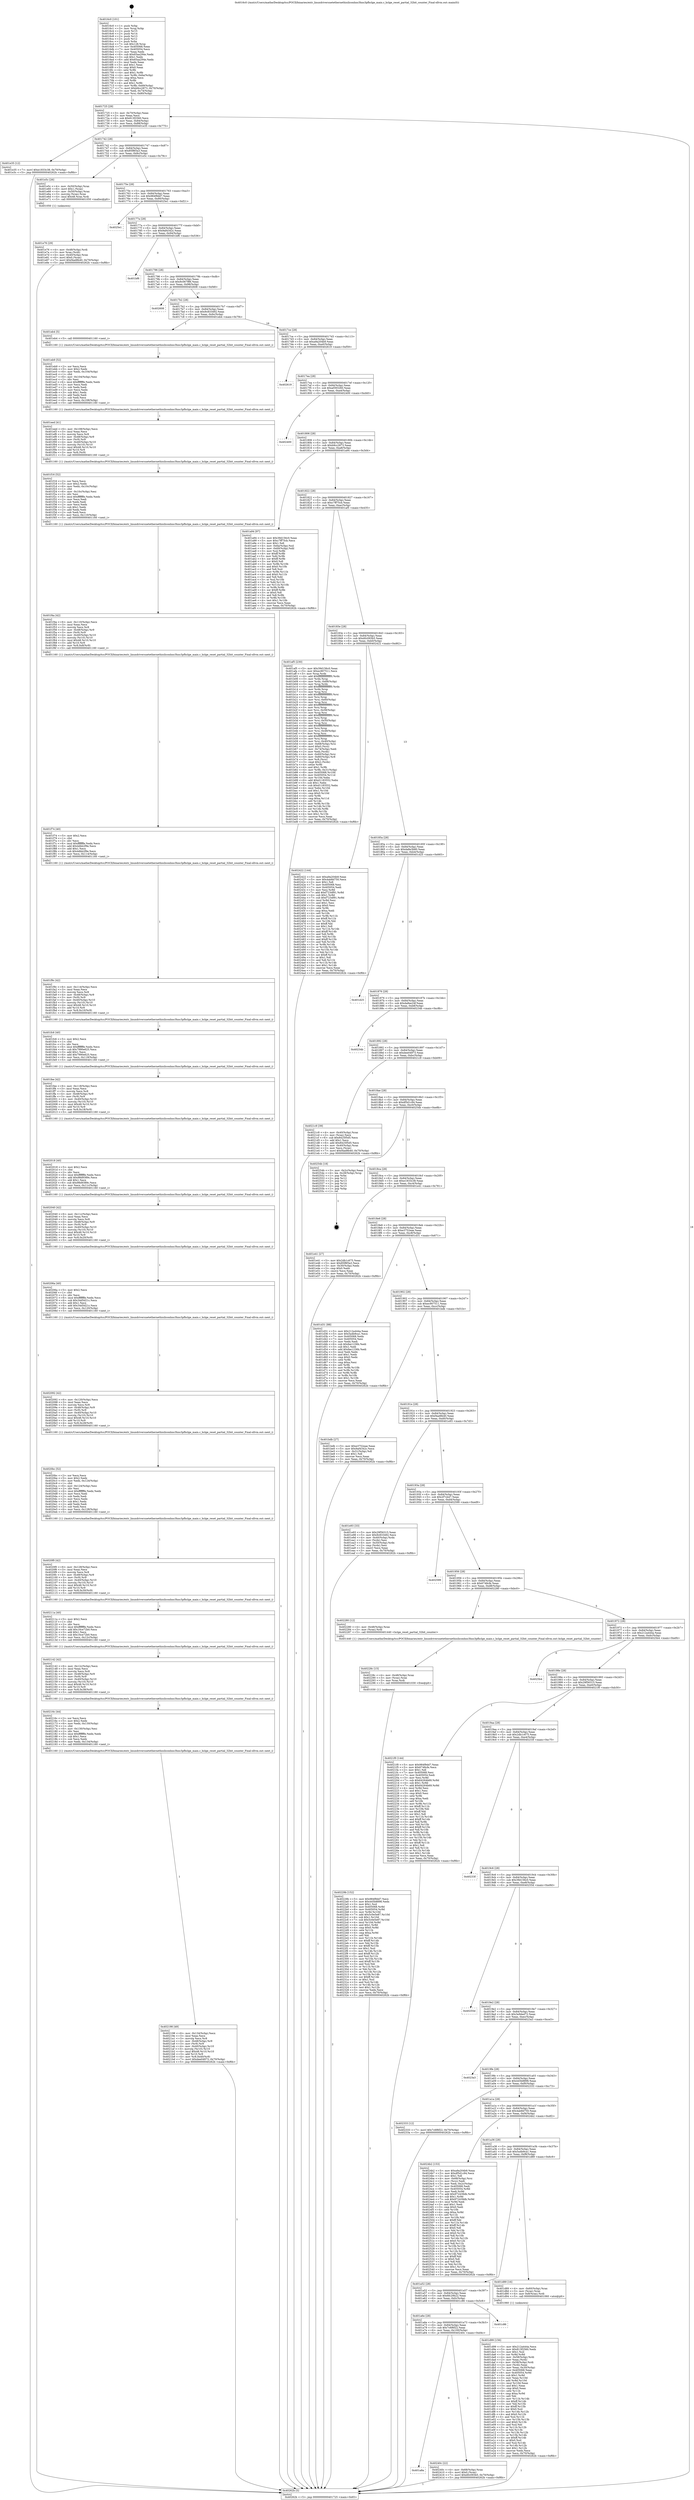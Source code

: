 digraph "0x4016c0" {
  label = "0x4016c0 (/mnt/c/Users/mathe/Desktop/tcc/POCII/binaries/extr_linuxdriversnetethernethisiliconhns3hns3pfhclge_main.c_hclge_reset_partial_32bit_counter_Final-ollvm.out::main(0))"
  labelloc = "t"
  node[shape=record]

  Entry [label="",width=0.3,height=0.3,shape=circle,fillcolor=black,style=filled]
  "0x401725" [label="{
     0x401725 [29]\l
     | [instrs]\l
     &nbsp;&nbsp;0x401725 \<+3\>: mov -0x70(%rbp),%eax\l
     &nbsp;&nbsp;0x401728 \<+2\>: mov %eax,%ecx\l
     &nbsp;&nbsp;0x40172a \<+6\>: sub $0x813f2560,%ecx\l
     &nbsp;&nbsp;0x401730 \<+6\>: mov %eax,-0x84(%rbp)\l
     &nbsp;&nbsp;0x401736 \<+6\>: mov %ecx,-0x88(%rbp)\l
     &nbsp;&nbsp;0x40173c \<+6\>: je 0000000000401e35 \<main+0x775\>\l
  }"]
  "0x401e35" [label="{
     0x401e35 [12]\l
     | [instrs]\l
     &nbsp;&nbsp;0x401e35 \<+7\>: movl $0xe1833c38,-0x70(%rbp)\l
     &nbsp;&nbsp;0x401e3c \<+5\>: jmp 000000000040262b \<main+0xf6b\>\l
  }"]
  "0x401742" [label="{
     0x401742 [28]\l
     | [instrs]\l
     &nbsp;&nbsp;0x401742 \<+5\>: jmp 0000000000401747 \<main+0x87\>\l
     &nbsp;&nbsp;0x401747 \<+6\>: mov -0x84(%rbp),%eax\l
     &nbsp;&nbsp;0x40174d \<+5\>: sub $0x85f8f3a3,%eax\l
     &nbsp;&nbsp;0x401752 \<+6\>: mov %eax,-0x8c(%rbp)\l
     &nbsp;&nbsp;0x401758 \<+6\>: je 0000000000401e5c \<main+0x79c\>\l
  }"]
  Exit [label="",width=0.3,height=0.3,shape=circle,fillcolor=black,style=filled,peripheries=2]
  "0x401e5c" [label="{
     0x401e5c [26]\l
     | [instrs]\l
     &nbsp;&nbsp;0x401e5c \<+4\>: mov -0x50(%rbp),%rax\l
     &nbsp;&nbsp;0x401e60 \<+6\>: movl $0x1,(%rax)\l
     &nbsp;&nbsp;0x401e66 \<+4\>: mov -0x50(%rbp),%rax\l
     &nbsp;&nbsp;0x401e6a \<+3\>: movslq (%rax),%rax\l
     &nbsp;&nbsp;0x401e6d \<+4\>: imul $0x48,%rax,%rdi\l
     &nbsp;&nbsp;0x401e71 \<+5\>: call 0000000000401050 \<malloc@plt\>\l
     | [calls]\l
     &nbsp;&nbsp;0x401050 \{1\} (unknown)\l
  }"]
  "0x40175e" [label="{
     0x40175e [28]\l
     | [instrs]\l
     &nbsp;&nbsp;0x40175e \<+5\>: jmp 0000000000401763 \<main+0xa3\>\l
     &nbsp;&nbsp;0x401763 \<+6\>: mov -0x84(%rbp),%eax\l
     &nbsp;&nbsp;0x401769 \<+5\>: sub $0x984f9dd7,%eax\l
     &nbsp;&nbsp;0x40176e \<+6\>: mov %eax,-0x90(%rbp)\l
     &nbsp;&nbsp;0x401774 \<+6\>: je 00000000004025e1 \<main+0xf21\>\l
  }"]
  "0x401a8a" [label="{
     0x401a8a\l
  }", style=dashed]
  "0x4025e1" [label="{
     0x4025e1\l
  }", style=dashed]
  "0x40177a" [label="{
     0x40177a [28]\l
     | [instrs]\l
     &nbsp;&nbsp;0x40177a \<+5\>: jmp 000000000040177f \<main+0xbf\>\l
     &nbsp;&nbsp;0x40177f \<+6\>: mov -0x84(%rbp),%eax\l
     &nbsp;&nbsp;0x401785 \<+5\>: sub $0x9af4342c,%eax\l
     &nbsp;&nbsp;0x40178a \<+6\>: mov %eax,-0x94(%rbp)\l
     &nbsp;&nbsp;0x401790 \<+6\>: je 0000000000401bf6 \<main+0x536\>\l
  }"]
  "0x40240c" [label="{
     0x40240c [22]\l
     | [instrs]\l
     &nbsp;&nbsp;0x40240c \<+4\>: mov -0x68(%rbp),%rax\l
     &nbsp;&nbsp;0x402410 \<+6\>: movl $0x0,(%rax)\l
     &nbsp;&nbsp;0x402416 \<+7\>: movl $0xd0c093b5,-0x70(%rbp)\l
     &nbsp;&nbsp;0x40241d \<+5\>: jmp 000000000040262b \<main+0xf6b\>\l
  }"]
  "0x401bf6" [label="{
     0x401bf6\l
  }", style=dashed]
  "0x401796" [label="{
     0x401796 [28]\l
     | [instrs]\l
     &nbsp;&nbsp;0x401796 \<+5\>: jmp 000000000040179b \<main+0xdb\>\l
     &nbsp;&nbsp;0x40179b \<+6\>: mov -0x84(%rbp),%eax\l
     &nbsp;&nbsp;0x4017a1 \<+5\>: sub $0x9c067f86,%eax\l
     &nbsp;&nbsp;0x4017a6 \<+6\>: mov %eax,-0x98(%rbp)\l
     &nbsp;&nbsp;0x4017ac \<+6\>: je 0000000000402608 \<main+0xf48\>\l
  }"]
  "0x401a6e" [label="{
     0x401a6e [28]\l
     | [instrs]\l
     &nbsp;&nbsp;0x401a6e \<+5\>: jmp 0000000000401a73 \<main+0x3b3\>\l
     &nbsp;&nbsp;0x401a73 \<+6\>: mov -0x84(%rbp),%eax\l
     &nbsp;&nbsp;0x401a79 \<+5\>: sub $0x7c6f6f22,%eax\l
     &nbsp;&nbsp;0x401a7e \<+6\>: mov %eax,-0x100(%rbp)\l
     &nbsp;&nbsp;0x401a84 \<+6\>: je 000000000040240c \<main+0xd4c\>\l
  }"]
  "0x402608" [label="{
     0x402608\l
  }", style=dashed]
  "0x4017b2" [label="{
     0x4017b2 [28]\l
     | [instrs]\l
     &nbsp;&nbsp;0x4017b2 \<+5\>: jmp 00000000004017b7 \<main+0xf7\>\l
     &nbsp;&nbsp;0x4017b7 \<+6\>: mov -0x84(%rbp),%eax\l
     &nbsp;&nbsp;0x4017bd \<+5\>: sub $0x9c833492,%eax\l
     &nbsp;&nbsp;0x4017c2 \<+6\>: mov %eax,-0x9c(%rbp)\l
     &nbsp;&nbsp;0x4017c8 \<+6\>: je 0000000000401eb4 \<main+0x7f4\>\l
  }"]
  "0x401c86" [label="{
     0x401c86\l
  }", style=dashed]
  "0x401eb4" [label="{
     0x401eb4 [5]\l
     | [instrs]\l
     &nbsp;&nbsp;0x401eb4 \<+5\>: call 0000000000401160 \<next_i\>\l
     | [calls]\l
     &nbsp;&nbsp;0x401160 \{1\} (/mnt/c/Users/mathe/Desktop/tcc/POCII/binaries/extr_linuxdriversnetethernethisiliconhns3hns3pfhclge_main.c_hclge_reset_partial_32bit_counter_Final-ollvm.out::next_i)\l
  }"]
  "0x4017ce" [label="{
     0x4017ce [28]\l
     | [instrs]\l
     &nbsp;&nbsp;0x4017ce \<+5\>: jmp 00000000004017d3 \<main+0x113\>\l
     &nbsp;&nbsp;0x4017d3 \<+6\>: mov -0x84(%rbp),%eax\l
     &nbsp;&nbsp;0x4017d9 \<+5\>: sub $0xa9a204b9,%eax\l
     &nbsp;&nbsp;0x4017de \<+6\>: mov %eax,-0xa0(%rbp)\l
     &nbsp;&nbsp;0x4017e4 \<+6\>: je 0000000000402619 \<main+0xf59\>\l
  }"]
  "0x40229b" [label="{
     0x40229b [152]\l
     | [instrs]\l
     &nbsp;&nbsp;0x40229b \<+5\>: mov $0x984f9dd7,%ecx\l
     &nbsp;&nbsp;0x4022a0 \<+5\>: mov $0x445b8898,%edx\l
     &nbsp;&nbsp;0x4022a5 \<+3\>: mov $0x1,%sil\l
     &nbsp;&nbsp;0x4022a8 \<+8\>: mov 0x405068,%r8d\l
     &nbsp;&nbsp;0x4022b0 \<+8\>: mov 0x405054,%r9d\l
     &nbsp;&nbsp;0x4022b8 \<+3\>: mov %r8d,%r10d\l
     &nbsp;&nbsp;0x4022bb \<+7\>: add $0x5c0e5e87,%r10d\l
     &nbsp;&nbsp;0x4022c2 \<+4\>: sub $0x1,%r10d\l
     &nbsp;&nbsp;0x4022c6 \<+7\>: sub $0x5c0e5e87,%r10d\l
     &nbsp;&nbsp;0x4022cd \<+4\>: imul %r10d,%r8d\l
     &nbsp;&nbsp;0x4022d1 \<+4\>: and $0x1,%r8d\l
     &nbsp;&nbsp;0x4022d5 \<+4\>: cmp $0x0,%r8d\l
     &nbsp;&nbsp;0x4022d9 \<+4\>: sete %r11b\l
     &nbsp;&nbsp;0x4022dd \<+4\>: cmp $0xa,%r9d\l
     &nbsp;&nbsp;0x4022e1 \<+3\>: setl %bl\l
     &nbsp;&nbsp;0x4022e4 \<+3\>: mov %r11b,%r14b\l
     &nbsp;&nbsp;0x4022e7 \<+4\>: xor $0xff,%r14b\l
     &nbsp;&nbsp;0x4022eb \<+3\>: mov %bl,%r15b\l
     &nbsp;&nbsp;0x4022ee \<+4\>: xor $0xff,%r15b\l
     &nbsp;&nbsp;0x4022f2 \<+4\>: xor $0x1,%sil\l
     &nbsp;&nbsp;0x4022f6 \<+3\>: mov %r14b,%r12b\l
     &nbsp;&nbsp;0x4022f9 \<+4\>: and $0xff,%r12b\l
     &nbsp;&nbsp;0x4022fd \<+3\>: and %sil,%r11b\l
     &nbsp;&nbsp;0x402300 \<+3\>: mov %r15b,%r13b\l
     &nbsp;&nbsp;0x402303 \<+4\>: and $0xff,%r13b\l
     &nbsp;&nbsp;0x402307 \<+3\>: and %sil,%bl\l
     &nbsp;&nbsp;0x40230a \<+3\>: or %r11b,%r12b\l
     &nbsp;&nbsp;0x40230d \<+3\>: or %bl,%r13b\l
     &nbsp;&nbsp;0x402310 \<+3\>: xor %r13b,%r12b\l
     &nbsp;&nbsp;0x402313 \<+3\>: or %r15b,%r14b\l
     &nbsp;&nbsp;0x402316 \<+4\>: xor $0xff,%r14b\l
     &nbsp;&nbsp;0x40231a \<+4\>: or $0x1,%sil\l
     &nbsp;&nbsp;0x40231e \<+3\>: and %sil,%r14b\l
     &nbsp;&nbsp;0x402321 \<+3\>: or %r14b,%r12b\l
     &nbsp;&nbsp;0x402324 \<+4\>: test $0x1,%r12b\l
     &nbsp;&nbsp;0x402328 \<+3\>: cmovne %edx,%ecx\l
     &nbsp;&nbsp;0x40232b \<+3\>: mov %ecx,-0x70(%rbp)\l
     &nbsp;&nbsp;0x40232e \<+5\>: jmp 000000000040262b \<main+0xf6b\>\l
  }"]
  "0x402619" [label="{
     0x402619\l
  }", style=dashed]
  "0x4017ea" [label="{
     0x4017ea [28]\l
     | [instrs]\l
     &nbsp;&nbsp;0x4017ea \<+5\>: jmp 00000000004017ef \<main+0x12f\>\l
     &nbsp;&nbsp;0x4017ef \<+6\>: mov -0x84(%rbp),%eax\l
     &nbsp;&nbsp;0x4017f5 \<+5\>: sub $0xaf393260,%eax\l
     &nbsp;&nbsp;0x4017fa \<+6\>: mov %eax,-0xa4(%rbp)\l
     &nbsp;&nbsp;0x401800 \<+6\>: je 0000000000402400 \<main+0xd40\>\l
  }"]
  "0x40228c" [label="{
     0x40228c [15]\l
     | [instrs]\l
     &nbsp;&nbsp;0x40228c \<+4\>: mov -0x48(%rbp),%rax\l
     &nbsp;&nbsp;0x402290 \<+3\>: mov (%rax),%rax\l
     &nbsp;&nbsp;0x402293 \<+3\>: mov %rax,%rdi\l
     &nbsp;&nbsp;0x402296 \<+5\>: call 0000000000401030 \<free@plt\>\l
     | [calls]\l
     &nbsp;&nbsp;0x401030 \{1\} (unknown)\l
  }"]
  "0x402400" [label="{
     0x402400\l
  }", style=dashed]
  "0x401806" [label="{
     0x401806 [28]\l
     | [instrs]\l
     &nbsp;&nbsp;0x401806 \<+5\>: jmp 000000000040180b \<main+0x14b\>\l
     &nbsp;&nbsp;0x40180b \<+6\>: mov -0x84(%rbp),%eax\l
     &nbsp;&nbsp;0x401811 \<+5\>: sub $0xb9cc2873,%eax\l
     &nbsp;&nbsp;0x401816 \<+6\>: mov %eax,-0xa8(%rbp)\l
     &nbsp;&nbsp;0x40181c \<+6\>: je 0000000000401a94 \<main+0x3d4\>\l
  }"]
  "0x402198" [label="{
     0x402198 [49]\l
     | [instrs]\l
     &nbsp;&nbsp;0x402198 \<+6\>: mov -0x134(%rbp),%ecx\l
     &nbsp;&nbsp;0x40219e \<+3\>: imul %eax,%ecx\l
     &nbsp;&nbsp;0x4021a1 \<+3\>: movslq %ecx,%r8\l
     &nbsp;&nbsp;0x4021a4 \<+4\>: mov -0x48(%rbp),%r9\l
     &nbsp;&nbsp;0x4021a8 \<+3\>: mov (%r9),%r9\l
     &nbsp;&nbsp;0x4021ab \<+4\>: mov -0x40(%rbp),%r10\l
     &nbsp;&nbsp;0x4021af \<+3\>: movslq (%r10),%r10\l
     &nbsp;&nbsp;0x4021b2 \<+4\>: imul $0x48,%r10,%r10\l
     &nbsp;&nbsp;0x4021b6 \<+3\>: add %r10,%r9\l
     &nbsp;&nbsp;0x4021b9 \<+4\>: mov %r8,0x40(%r9)\l
     &nbsp;&nbsp;0x4021bd \<+7\>: movl $0xdee04973,-0x70(%rbp)\l
     &nbsp;&nbsp;0x4021c4 \<+5\>: jmp 000000000040262b \<main+0xf6b\>\l
  }"]
  "0x401a94" [label="{
     0x401a94 [97]\l
     | [instrs]\l
     &nbsp;&nbsp;0x401a94 \<+5\>: mov $0x39d156c0,%eax\l
     &nbsp;&nbsp;0x401a99 \<+5\>: mov $0xc7ff75cb,%ecx\l
     &nbsp;&nbsp;0x401a9e \<+2\>: mov $0x1,%dl\l
     &nbsp;&nbsp;0x401aa0 \<+4\>: mov -0x6a(%rbp),%sil\l
     &nbsp;&nbsp;0x401aa4 \<+4\>: mov -0x69(%rbp),%dil\l
     &nbsp;&nbsp;0x401aa8 \<+3\>: mov %sil,%r8b\l
     &nbsp;&nbsp;0x401aab \<+4\>: xor $0xff,%r8b\l
     &nbsp;&nbsp;0x401aaf \<+3\>: mov %dil,%r9b\l
     &nbsp;&nbsp;0x401ab2 \<+4\>: xor $0xff,%r9b\l
     &nbsp;&nbsp;0x401ab6 \<+3\>: xor $0x0,%dl\l
     &nbsp;&nbsp;0x401ab9 \<+3\>: mov %r8b,%r10b\l
     &nbsp;&nbsp;0x401abc \<+4\>: and $0x0,%r10b\l
     &nbsp;&nbsp;0x401ac0 \<+3\>: and %dl,%sil\l
     &nbsp;&nbsp;0x401ac3 \<+3\>: mov %r9b,%r11b\l
     &nbsp;&nbsp;0x401ac6 \<+4\>: and $0x0,%r11b\l
     &nbsp;&nbsp;0x401aca \<+3\>: and %dl,%dil\l
     &nbsp;&nbsp;0x401acd \<+3\>: or %sil,%r10b\l
     &nbsp;&nbsp;0x401ad0 \<+3\>: or %dil,%r11b\l
     &nbsp;&nbsp;0x401ad3 \<+3\>: xor %r11b,%r10b\l
     &nbsp;&nbsp;0x401ad6 \<+3\>: or %r9b,%r8b\l
     &nbsp;&nbsp;0x401ad9 \<+4\>: xor $0xff,%r8b\l
     &nbsp;&nbsp;0x401add \<+3\>: or $0x0,%dl\l
     &nbsp;&nbsp;0x401ae0 \<+3\>: and %dl,%r8b\l
     &nbsp;&nbsp;0x401ae3 \<+3\>: or %r8b,%r10b\l
     &nbsp;&nbsp;0x401ae6 \<+4\>: test $0x1,%r10b\l
     &nbsp;&nbsp;0x401aea \<+3\>: cmovne %ecx,%eax\l
     &nbsp;&nbsp;0x401aed \<+3\>: mov %eax,-0x70(%rbp)\l
     &nbsp;&nbsp;0x401af0 \<+5\>: jmp 000000000040262b \<main+0xf6b\>\l
  }"]
  "0x401822" [label="{
     0x401822 [28]\l
     | [instrs]\l
     &nbsp;&nbsp;0x401822 \<+5\>: jmp 0000000000401827 \<main+0x167\>\l
     &nbsp;&nbsp;0x401827 \<+6\>: mov -0x84(%rbp),%eax\l
     &nbsp;&nbsp;0x40182d \<+5\>: sub $0xc7ff75cb,%eax\l
     &nbsp;&nbsp;0x401832 \<+6\>: mov %eax,-0xac(%rbp)\l
     &nbsp;&nbsp;0x401838 \<+6\>: je 0000000000401af5 \<main+0x435\>\l
  }"]
  "0x40262b" [label="{
     0x40262b [5]\l
     | [instrs]\l
     &nbsp;&nbsp;0x40262b \<+5\>: jmp 0000000000401725 \<main+0x65\>\l
  }"]
  "0x4016c0" [label="{
     0x4016c0 [101]\l
     | [instrs]\l
     &nbsp;&nbsp;0x4016c0 \<+1\>: push %rbp\l
     &nbsp;&nbsp;0x4016c1 \<+3\>: mov %rsp,%rbp\l
     &nbsp;&nbsp;0x4016c4 \<+2\>: push %r15\l
     &nbsp;&nbsp;0x4016c6 \<+2\>: push %r14\l
     &nbsp;&nbsp;0x4016c8 \<+2\>: push %r13\l
     &nbsp;&nbsp;0x4016ca \<+2\>: push %r12\l
     &nbsp;&nbsp;0x4016cc \<+1\>: push %rbx\l
     &nbsp;&nbsp;0x4016cd \<+7\>: sub $0x128,%rsp\l
     &nbsp;&nbsp;0x4016d4 \<+7\>: mov 0x405068,%eax\l
     &nbsp;&nbsp;0x4016db \<+7\>: mov 0x405054,%ecx\l
     &nbsp;&nbsp;0x4016e2 \<+2\>: mov %eax,%edx\l
     &nbsp;&nbsp;0x4016e4 \<+6\>: sub $0x65aa294e,%edx\l
     &nbsp;&nbsp;0x4016ea \<+3\>: sub $0x1,%edx\l
     &nbsp;&nbsp;0x4016ed \<+6\>: add $0x65aa294e,%edx\l
     &nbsp;&nbsp;0x4016f3 \<+3\>: imul %edx,%eax\l
     &nbsp;&nbsp;0x4016f6 \<+3\>: and $0x1,%eax\l
     &nbsp;&nbsp;0x4016f9 \<+3\>: cmp $0x0,%eax\l
     &nbsp;&nbsp;0x4016fc \<+4\>: sete %r8b\l
     &nbsp;&nbsp;0x401700 \<+4\>: and $0x1,%r8b\l
     &nbsp;&nbsp;0x401704 \<+4\>: mov %r8b,-0x6a(%rbp)\l
     &nbsp;&nbsp;0x401708 \<+3\>: cmp $0xa,%ecx\l
     &nbsp;&nbsp;0x40170b \<+4\>: setl %r8b\l
     &nbsp;&nbsp;0x40170f \<+4\>: and $0x1,%r8b\l
     &nbsp;&nbsp;0x401713 \<+4\>: mov %r8b,-0x69(%rbp)\l
     &nbsp;&nbsp;0x401717 \<+7\>: movl $0xb9cc2873,-0x70(%rbp)\l
     &nbsp;&nbsp;0x40171e \<+3\>: mov %edi,-0x74(%rbp)\l
     &nbsp;&nbsp;0x401721 \<+4\>: mov %rsi,-0x80(%rbp)\l
  }"]
  "0x40216c" [label="{
     0x40216c [44]\l
     | [instrs]\l
     &nbsp;&nbsp;0x40216c \<+2\>: xor %ecx,%ecx\l
     &nbsp;&nbsp;0x40216e \<+5\>: mov $0x2,%edx\l
     &nbsp;&nbsp;0x402173 \<+6\>: mov %edx,-0x130(%rbp)\l
     &nbsp;&nbsp;0x402179 \<+1\>: cltd\l
     &nbsp;&nbsp;0x40217a \<+6\>: mov -0x130(%rbp),%esi\l
     &nbsp;&nbsp;0x402180 \<+2\>: idiv %esi\l
     &nbsp;&nbsp;0x402182 \<+6\>: imul $0xfffffffe,%edx,%edx\l
     &nbsp;&nbsp;0x402188 \<+3\>: sub $0x1,%ecx\l
     &nbsp;&nbsp;0x40218b \<+2\>: sub %ecx,%edx\l
     &nbsp;&nbsp;0x40218d \<+6\>: mov %edx,-0x134(%rbp)\l
     &nbsp;&nbsp;0x402193 \<+5\>: call 0000000000401160 \<next_i\>\l
     | [calls]\l
     &nbsp;&nbsp;0x401160 \{1\} (/mnt/c/Users/mathe/Desktop/tcc/POCII/binaries/extr_linuxdriversnetethernethisiliconhns3hns3pfhclge_main.c_hclge_reset_partial_32bit_counter_Final-ollvm.out::next_i)\l
  }"]
  "0x401af5" [label="{
     0x401af5 [230]\l
     | [instrs]\l
     &nbsp;&nbsp;0x401af5 \<+5\>: mov $0x39d156c0,%eax\l
     &nbsp;&nbsp;0x401afa \<+5\>: mov $0xec907511,%ecx\l
     &nbsp;&nbsp;0x401aff \<+3\>: mov %rsp,%rdx\l
     &nbsp;&nbsp;0x401b02 \<+4\>: add $0xfffffffffffffff0,%rdx\l
     &nbsp;&nbsp;0x401b06 \<+3\>: mov %rdx,%rsp\l
     &nbsp;&nbsp;0x401b09 \<+4\>: mov %rdx,-0x68(%rbp)\l
     &nbsp;&nbsp;0x401b0d \<+3\>: mov %rsp,%rdx\l
     &nbsp;&nbsp;0x401b10 \<+4\>: add $0xfffffffffffffff0,%rdx\l
     &nbsp;&nbsp;0x401b14 \<+3\>: mov %rdx,%rsp\l
     &nbsp;&nbsp;0x401b17 \<+3\>: mov %rsp,%rsi\l
     &nbsp;&nbsp;0x401b1a \<+4\>: add $0xfffffffffffffff0,%rsi\l
     &nbsp;&nbsp;0x401b1e \<+3\>: mov %rsi,%rsp\l
     &nbsp;&nbsp;0x401b21 \<+4\>: mov %rsi,-0x60(%rbp)\l
     &nbsp;&nbsp;0x401b25 \<+3\>: mov %rsp,%rsi\l
     &nbsp;&nbsp;0x401b28 \<+4\>: add $0xfffffffffffffff0,%rsi\l
     &nbsp;&nbsp;0x401b2c \<+3\>: mov %rsi,%rsp\l
     &nbsp;&nbsp;0x401b2f \<+4\>: mov %rsi,-0x58(%rbp)\l
     &nbsp;&nbsp;0x401b33 \<+3\>: mov %rsp,%rsi\l
     &nbsp;&nbsp;0x401b36 \<+4\>: add $0xfffffffffffffff0,%rsi\l
     &nbsp;&nbsp;0x401b3a \<+3\>: mov %rsi,%rsp\l
     &nbsp;&nbsp;0x401b3d \<+4\>: mov %rsi,-0x50(%rbp)\l
     &nbsp;&nbsp;0x401b41 \<+3\>: mov %rsp,%rsi\l
     &nbsp;&nbsp;0x401b44 \<+4\>: add $0xfffffffffffffff0,%rsi\l
     &nbsp;&nbsp;0x401b48 \<+3\>: mov %rsi,%rsp\l
     &nbsp;&nbsp;0x401b4b \<+4\>: mov %rsi,-0x48(%rbp)\l
     &nbsp;&nbsp;0x401b4f \<+3\>: mov %rsp,%rsi\l
     &nbsp;&nbsp;0x401b52 \<+4\>: add $0xfffffffffffffff0,%rsi\l
     &nbsp;&nbsp;0x401b56 \<+3\>: mov %rsi,%rsp\l
     &nbsp;&nbsp;0x401b59 \<+4\>: mov %rsi,-0x40(%rbp)\l
     &nbsp;&nbsp;0x401b5d \<+4\>: mov -0x68(%rbp),%rsi\l
     &nbsp;&nbsp;0x401b61 \<+6\>: movl $0x0,(%rsi)\l
     &nbsp;&nbsp;0x401b67 \<+3\>: mov -0x74(%rbp),%edi\l
     &nbsp;&nbsp;0x401b6a \<+2\>: mov %edi,(%rdx)\l
     &nbsp;&nbsp;0x401b6c \<+4\>: mov -0x60(%rbp),%rsi\l
     &nbsp;&nbsp;0x401b70 \<+4\>: mov -0x80(%rbp),%r8\l
     &nbsp;&nbsp;0x401b74 \<+3\>: mov %r8,(%rsi)\l
     &nbsp;&nbsp;0x401b77 \<+3\>: cmpl $0x2,(%rdx)\l
     &nbsp;&nbsp;0x401b7a \<+4\>: setne %r9b\l
     &nbsp;&nbsp;0x401b7e \<+4\>: and $0x1,%r9b\l
     &nbsp;&nbsp;0x401b82 \<+4\>: mov %r9b,-0x31(%rbp)\l
     &nbsp;&nbsp;0x401b86 \<+8\>: mov 0x405068,%r10d\l
     &nbsp;&nbsp;0x401b8e \<+8\>: mov 0x405054,%r11d\l
     &nbsp;&nbsp;0x401b96 \<+3\>: mov %r10d,%ebx\l
     &nbsp;&nbsp;0x401b99 \<+6\>: add $0xd1183552,%ebx\l
     &nbsp;&nbsp;0x401b9f \<+3\>: sub $0x1,%ebx\l
     &nbsp;&nbsp;0x401ba2 \<+6\>: sub $0xd1183552,%ebx\l
     &nbsp;&nbsp;0x401ba8 \<+4\>: imul %ebx,%r10d\l
     &nbsp;&nbsp;0x401bac \<+4\>: and $0x1,%r10d\l
     &nbsp;&nbsp;0x401bb0 \<+4\>: cmp $0x0,%r10d\l
     &nbsp;&nbsp;0x401bb4 \<+4\>: sete %r9b\l
     &nbsp;&nbsp;0x401bb8 \<+4\>: cmp $0xa,%r11d\l
     &nbsp;&nbsp;0x401bbc \<+4\>: setl %r14b\l
     &nbsp;&nbsp;0x401bc0 \<+3\>: mov %r9b,%r15b\l
     &nbsp;&nbsp;0x401bc3 \<+3\>: and %r14b,%r15b\l
     &nbsp;&nbsp;0x401bc6 \<+3\>: xor %r14b,%r9b\l
     &nbsp;&nbsp;0x401bc9 \<+3\>: or %r9b,%r15b\l
     &nbsp;&nbsp;0x401bcc \<+4\>: test $0x1,%r15b\l
     &nbsp;&nbsp;0x401bd0 \<+3\>: cmovne %ecx,%eax\l
     &nbsp;&nbsp;0x401bd3 \<+3\>: mov %eax,-0x70(%rbp)\l
     &nbsp;&nbsp;0x401bd6 \<+5\>: jmp 000000000040262b \<main+0xf6b\>\l
  }"]
  "0x40183e" [label="{
     0x40183e [28]\l
     | [instrs]\l
     &nbsp;&nbsp;0x40183e \<+5\>: jmp 0000000000401843 \<main+0x183\>\l
     &nbsp;&nbsp;0x401843 \<+6\>: mov -0x84(%rbp),%eax\l
     &nbsp;&nbsp;0x401849 \<+5\>: sub $0xd0c093b5,%eax\l
     &nbsp;&nbsp;0x40184e \<+6\>: mov %eax,-0xb0(%rbp)\l
     &nbsp;&nbsp;0x401854 \<+6\>: je 0000000000402422 \<main+0xd62\>\l
  }"]
  "0x402142" [label="{
     0x402142 [42]\l
     | [instrs]\l
     &nbsp;&nbsp;0x402142 \<+6\>: mov -0x12c(%rbp),%ecx\l
     &nbsp;&nbsp;0x402148 \<+3\>: imul %eax,%ecx\l
     &nbsp;&nbsp;0x40214b \<+3\>: movslq %ecx,%r8\l
     &nbsp;&nbsp;0x40214e \<+4\>: mov -0x48(%rbp),%r9\l
     &nbsp;&nbsp;0x402152 \<+3\>: mov (%r9),%r9\l
     &nbsp;&nbsp;0x402155 \<+4\>: mov -0x40(%rbp),%r10\l
     &nbsp;&nbsp;0x402159 \<+3\>: movslq (%r10),%r10\l
     &nbsp;&nbsp;0x40215c \<+4\>: imul $0x48,%r10,%r10\l
     &nbsp;&nbsp;0x402160 \<+3\>: add %r10,%r9\l
     &nbsp;&nbsp;0x402163 \<+4\>: mov %r8,0x38(%r9)\l
     &nbsp;&nbsp;0x402167 \<+5\>: call 0000000000401160 \<next_i\>\l
     | [calls]\l
     &nbsp;&nbsp;0x401160 \{1\} (/mnt/c/Users/mathe/Desktop/tcc/POCII/binaries/extr_linuxdriversnetethernethisiliconhns3hns3pfhclge_main.c_hclge_reset_partial_32bit_counter_Final-ollvm.out::next_i)\l
  }"]
  "0x402422" [label="{
     0x402422 [144]\l
     | [instrs]\l
     &nbsp;&nbsp;0x402422 \<+5\>: mov $0xa9a204b9,%eax\l
     &nbsp;&nbsp;0x402427 \<+5\>: mov $0x4ab8d750,%ecx\l
     &nbsp;&nbsp;0x40242c \<+2\>: mov $0x1,%dl\l
     &nbsp;&nbsp;0x40242e \<+7\>: mov 0x405068,%esi\l
     &nbsp;&nbsp;0x402435 \<+7\>: mov 0x405054,%edi\l
     &nbsp;&nbsp;0x40243c \<+3\>: mov %esi,%r8d\l
     &nbsp;&nbsp;0x40243f \<+7\>: add $0xf723df91,%r8d\l
     &nbsp;&nbsp;0x402446 \<+4\>: sub $0x1,%r8d\l
     &nbsp;&nbsp;0x40244a \<+7\>: sub $0xf723df91,%r8d\l
     &nbsp;&nbsp;0x402451 \<+4\>: imul %r8d,%esi\l
     &nbsp;&nbsp;0x402455 \<+3\>: and $0x1,%esi\l
     &nbsp;&nbsp;0x402458 \<+3\>: cmp $0x0,%esi\l
     &nbsp;&nbsp;0x40245b \<+4\>: sete %r9b\l
     &nbsp;&nbsp;0x40245f \<+3\>: cmp $0xa,%edi\l
     &nbsp;&nbsp;0x402462 \<+4\>: setl %r10b\l
     &nbsp;&nbsp;0x402466 \<+3\>: mov %r9b,%r11b\l
     &nbsp;&nbsp;0x402469 \<+4\>: xor $0xff,%r11b\l
     &nbsp;&nbsp;0x40246d \<+3\>: mov %r10b,%bl\l
     &nbsp;&nbsp;0x402470 \<+3\>: xor $0xff,%bl\l
     &nbsp;&nbsp;0x402473 \<+3\>: xor $0x1,%dl\l
     &nbsp;&nbsp;0x402476 \<+3\>: mov %r11b,%r14b\l
     &nbsp;&nbsp;0x402479 \<+4\>: and $0xff,%r14b\l
     &nbsp;&nbsp;0x40247d \<+3\>: and %dl,%r9b\l
     &nbsp;&nbsp;0x402480 \<+3\>: mov %bl,%r15b\l
     &nbsp;&nbsp;0x402483 \<+4\>: and $0xff,%r15b\l
     &nbsp;&nbsp;0x402487 \<+3\>: and %dl,%r10b\l
     &nbsp;&nbsp;0x40248a \<+3\>: or %r9b,%r14b\l
     &nbsp;&nbsp;0x40248d \<+3\>: or %r10b,%r15b\l
     &nbsp;&nbsp;0x402490 \<+3\>: xor %r15b,%r14b\l
     &nbsp;&nbsp;0x402493 \<+3\>: or %bl,%r11b\l
     &nbsp;&nbsp;0x402496 \<+4\>: xor $0xff,%r11b\l
     &nbsp;&nbsp;0x40249a \<+3\>: or $0x1,%dl\l
     &nbsp;&nbsp;0x40249d \<+3\>: and %dl,%r11b\l
     &nbsp;&nbsp;0x4024a0 \<+3\>: or %r11b,%r14b\l
     &nbsp;&nbsp;0x4024a3 \<+4\>: test $0x1,%r14b\l
     &nbsp;&nbsp;0x4024a7 \<+3\>: cmovne %ecx,%eax\l
     &nbsp;&nbsp;0x4024aa \<+3\>: mov %eax,-0x70(%rbp)\l
     &nbsp;&nbsp;0x4024ad \<+5\>: jmp 000000000040262b \<main+0xf6b\>\l
  }"]
  "0x40185a" [label="{
     0x40185a [28]\l
     | [instrs]\l
     &nbsp;&nbsp;0x40185a \<+5\>: jmp 000000000040185f \<main+0x19f\>\l
     &nbsp;&nbsp;0x40185f \<+6\>: mov -0x84(%rbp),%eax\l
     &nbsp;&nbsp;0x401865 \<+5\>: sub $0xda8e3b80,%eax\l
     &nbsp;&nbsp;0x40186a \<+6\>: mov %eax,-0xb4(%rbp)\l
     &nbsp;&nbsp;0x401870 \<+6\>: je 0000000000401d25 \<main+0x665\>\l
  }"]
  "0x40211a" [label="{
     0x40211a [40]\l
     | [instrs]\l
     &nbsp;&nbsp;0x40211a \<+5\>: mov $0x2,%ecx\l
     &nbsp;&nbsp;0x40211f \<+1\>: cltd\l
     &nbsp;&nbsp;0x402120 \<+2\>: idiv %ecx\l
     &nbsp;&nbsp;0x402122 \<+6\>: imul $0xfffffffe,%edx,%ecx\l
     &nbsp;&nbsp;0x402128 \<+6\>: add $0x16ce72b0,%ecx\l
     &nbsp;&nbsp;0x40212e \<+3\>: add $0x1,%ecx\l
     &nbsp;&nbsp;0x402131 \<+6\>: sub $0x16ce72b0,%ecx\l
     &nbsp;&nbsp;0x402137 \<+6\>: mov %ecx,-0x12c(%rbp)\l
     &nbsp;&nbsp;0x40213d \<+5\>: call 0000000000401160 \<next_i\>\l
     | [calls]\l
     &nbsp;&nbsp;0x401160 \{1\} (/mnt/c/Users/mathe/Desktop/tcc/POCII/binaries/extr_linuxdriversnetethernethisiliconhns3hns3pfhclge_main.c_hclge_reset_partial_32bit_counter_Final-ollvm.out::next_i)\l
  }"]
  "0x401d25" [label="{
     0x401d25\l
  }", style=dashed]
  "0x401876" [label="{
     0x401876 [28]\l
     | [instrs]\l
     &nbsp;&nbsp;0x401876 \<+5\>: jmp 000000000040187b \<main+0x1bb\>\l
     &nbsp;&nbsp;0x40187b \<+6\>: mov -0x84(%rbp),%eax\l
     &nbsp;&nbsp;0x401881 \<+5\>: sub $0xda8ee24f,%eax\l
     &nbsp;&nbsp;0x401886 \<+6\>: mov %eax,-0xb8(%rbp)\l
     &nbsp;&nbsp;0x40188c \<+6\>: je 000000000040234b \<main+0xc8b\>\l
  }"]
  "0x4020f0" [label="{
     0x4020f0 [42]\l
     | [instrs]\l
     &nbsp;&nbsp;0x4020f0 \<+6\>: mov -0x128(%rbp),%ecx\l
     &nbsp;&nbsp;0x4020f6 \<+3\>: imul %eax,%ecx\l
     &nbsp;&nbsp;0x4020f9 \<+3\>: movslq %ecx,%r8\l
     &nbsp;&nbsp;0x4020fc \<+4\>: mov -0x48(%rbp),%r9\l
     &nbsp;&nbsp;0x402100 \<+3\>: mov (%r9),%r9\l
     &nbsp;&nbsp;0x402103 \<+4\>: mov -0x40(%rbp),%r10\l
     &nbsp;&nbsp;0x402107 \<+3\>: movslq (%r10),%r10\l
     &nbsp;&nbsp;0x40210a \<+4\>: imul $0x48,%r10,%r10\l
     &nbsp;&nbsp;0x40210e \<+3\>: add %r10,%r9\l
     &nbsp;&nbsp;0x402111 \<+4\>: mov %r8,0x30(%r9)\l
     &nbsp;&nbsp;0x402115 \<+5\>: call 0000000000401160 \<next_i\>\l
     | [calls]\l
     &nbsp;&nbsp;0x401160 \{1\} (/mnt/c/Users/mathe/Desktop/tcc/POCII/binaries/extr_linuxdriversnetethernethisiliconhns3hns3pfhclge_main.c_hclge_reset_partial_32bit_counter_Final-ollvm.out::next_i)\l
  }"]
  "0x40234b" [label="{
     0x40234b\l
  }", style=dashed]
  "0x401892" [label="{
     0x401892 [28]\l
     | [instrs]\l
     &nbsp;&nbsp;0x401892 \<+5\>: jmp 0000000000401897 \<main+0x1d7\>\l
     &nbsp;&nbsp;0x401897 \<+6\>: mov -0x84(%rbp),%eax\l
     &nbsp;&nbsp;0x40189d \<+5\>: sub $0xdee04973,%eax\l
     &nbsp;&nbsp;0x4018a2 \<+6\>: mov %eax,-0xbc(%rbp)\l
     &nbsp;&nbsp;0x4018a8 \<+6\>: je 00000000004021c9 \<main+0xb09\>\l
  }"]
  "0x4020bc" [label="{
     0x4020bc [52]\l
     | [instrs]\l
     &nbsp;&nbsp;0x4020bc \<+2\>: xor %ecx,%ecx\l
     &nbsp;&nbsp;0x4020be \<+5\>: mov $0x2,%edx\l
     &nbsp;&nbsp;0x4020c3 \<+6\>: mov %edx,-0x124(%rbp)\l
     &nbsp;&nbsp;0x4020c9 \<+1\>: cltd\l
     &nbsp;&nbsp;0x4020ca \<+6\>: mov -0x124(%rbp),%esi\l
     &nbsp;&nbsp;0x4020d0 \<+2\>: idiv %esi\l
     &nbsp;&nbsp;0x4020d2 \<+6\>: imul $0xfffffffe,%edx,%edx\l
     &nbsp;&nbsp;0x4020d8 \<+2\>: mov %ecx,%edi\l
     &nbsp;&nbsp;0x4020da \<+2\>: sub %edx,%edi\l
     &nbsp;&nbsp;0x4020dc \<+2\>: mov %ecx,%edx\l
     &nbsp;&nbsp;0x4020de \<+3\>: sub $0x1,%edx\l
     &nbsp;&nbsp;0x4020e1 \<+2\>: add %edx,%edi\l
     &nbsp;&nbsp;0x4020e3 \<+2\>: sub %edi,%ecx\l
     &nbsp;&nbsp;0x4020e5 \<+6\>: mov %ecx,-0x128(%rbp)\l
     &nbsp;&nbsp;0x4020eb \<+5\>: call 0000000000401160 \<next_i\>\l
     | [calls]\l
     &nbsp;&nbsp;0x401160 \{1\} (/mnt/c/Users/mathe/Desktop/tcc/POCII/binaries/extr_linuxdriversnetethernethisiliconhns3hns3pfhclge_main.c_hclge_reset_partial_32bit_counter_Final-ollvm.out::next_i)\l
  }"]
  "0x4021c9" [label="{
     0x4021c9 [39]\l
     | [instrs]\l
     &nbsp;&nbsp;0x4021c9 \<+4\>: mov -0x40(%rbp),%rax\l
     &nbsp;&nbsp;0x4021cd \<+2\>: mov (%rax),%ecx\l
     &nbsp;&nbsp;0x4021cf \<+6\>: sub $0x8425f5d5,%ecx\l
     &nbsp;&nbsp;0x4021d5 \<+3\>: add $0x1,%ecx\l
     &nbsp;&nbsp;0x4021d8 \<+6\>: add $0x8425f5d5,%ecx\l
     &nbsp;&nbsp;0x4021de \<+4\>: mov -0x40(%rbp),%rax\l
     &nbsp;&nbsp;0x4021e2 \<+2\>: mov %ecx,(%rax)\l
     &nbsp;&nbsp;0x4021e4 \<+7\>: movl $0xf4ad8b40,-0x70(%rbp)\l
     &nbsp;&nbsp;0x4021eb \<+5\>: jmp 000000000040262b \<main+0xf6b\>\l
  }"]
  "0x4018ae" [label="{
     0x4018ae [28]\l
     | [instrs]\l
     &nbsp;&nbsp;0x4018ae \<+5\>: jmp 00000000004018b3 \<main+0x1f3\>\l
     &nbsp;&nbsp;0x4018b3 \<+6\>: mov -0x84(%rbp),%eax\l
     &nbsp;&nbsp;0x4018b9 \<+5\>: sub $0xdf5d1c94,%eax\l
     &nbsp;&nbsp;0x4018be \<+6\>: mov %eax,-0xc0(%rbp)\l
     &nbsp;&nbsp;0x4018c4 \<+6\>: je 000000000040254b \<main+0xe8b\>\l
  }"]
  "0x402092" [label="{
     0x402092 [42]\l
     | [instrs]\l
     &nbsp;&nbsp;0x402092 \<+6\>: mov -0x120(%rbp),%ecx\l
     &nbsp;&nbsp;0x402098 \<+3\>: imul %eax,%ecx\l
     &nbsp;&nbsp;0x40209b \<+3\>: movslq %ecx,%r8\l
     &nbsp;&nbsp;0x40209e \<+4\>: mov -0x48(%rbp),%r9\l
     &nbsp;&nbsp;0x4020a2 \<+3\>: mov (%r9),%r9\l
     &nbsp;&nbsp;0x4020a5 \<+4\>: mov -0x40(%rbp),%r10\l
     &nbsp;&nbsp;0x4020a9 \<+3\>: movslq (%r10),%r10\l
     &nbsp;&nbsp;0x4020ac \<+4\>: imul $0x48,%r10,%r10\l
     &nbsp;&nbsp;0x4020b0 \<+3\>: add %r10,%r9\l
     &nbsp;&nbsp;0x4020b3 \<+4\>: mov %r8,0x28(%r9)\l
     &nbsp;&nbsp;0x4020b7 \<+5\>: call 0000000000401160 \<next_i\>\l
     | [calls]\l
     &nbsp;&nbsp;0x401160 \{1\} (/mnt/c/Users/mathe/Desktop/tcc/POCII/binaries/extr_linuxdriversnetethernethisiliconhns3hns3pfhclge_main.c_hclge_reset_partial_32bit_counter_Final-ollvm.out::next_i)\l
  }"]
  "0x40254b" [label="{
     0x40254b [18]\l
     | [instrs]\l
     &nbsp;&nbsp;0x40254b \<+3\>: mov -0x2c(%rbp),%eax\l
     &nbsp;&nbsp;0x40254e \<+4\>: lea -0x28(%rbp),%rsp\l
     &nbsp;&nbsp;0x402552 \<+1\>: pop %rbx\l
     &nbsp;&nbsp;0x402553 \<+2\>: pop %r12\l
     &nbsp;&nbsp;0x402555 \<+2\>: pop %r13\l
     &nbsp;&nbsp;0x402557 \<+2\>: pop %r14\l
     &nbsp;&nbsp;0x402559 \<+2\>: pop %r15\l
     &nbsp;&nbsp;0x40255b \<+1\>: pop %rbp\l
     &nbsp;&nbsp;0x40255c \<+1\>: ret\l
  }"]
  "0x4018ca" [label="{
     0x4018ca [28]\l
     | [instrs]\l
     &nbsp;&nbsp;0x4018ca \<+5\>: jmp 00000000004018cf \<main+0x20f\>\l
     &nbsp;&nbsp;0x4018cf \<+6\>: mov -0x84(%rbp),%eax\l
     &nbsp;&nbsp;0x4018d5 \<+5\>: sub $0xe1833c38,%eax\l
     &nbsp;&nbsp;0x4018da \<+6\>: mov %eax,-0xc4(%rbp)\l
     &nbsp;&nbsp;0x4018e0 \<+6\>: je 0000000000401e41 \<main+0x781\>\l
  }"]
  "0x40206a" [label="{
     0x40206a [40]\l
     | [instrs]\l
     &nbsp;&nbsp;0x40206a \<+5\>: mov $0x2,%ecx\l
     &nbsp;&nbsp;0x40206f \<+1\>: cltd\l
     &nbsp;&nbsp;0x402070 \<+2\>: idiv %ecx\l
     &nbsp;&nbsp;0x402072 \<+6\>: imul $0xfffffffe,%edx,%ecx\l
     &nbsp;&nbsp;0x402078 \<+6\>: sub $0x34d5d21c,%ecx\l
     &nbsp;&nbsp;0x40207e \<+3\>: add $0x1,%ecx\l
     &nbsp;&nbsp;0x402081 \<+6\>: add $0x34d5d21c,%ecx\l
     &nbsp;&nbsp;0x402087 \<+6\>: mov %ecx,-0x120(%rbp)\l
     &nbsp;&nbsp;0x40208d \<+5\>: call 0000000000401160 \<next_i\>\l
     | [calls]\l
     &nbsp;&nbsp;0x401160 \{1\} (/mnt/c/Users/mathe/Desktop/tcc/POCII/binaries/extr_linuxdriversnetethernethisiliconhns3hns3pfhclge_main.c_hclge_reset_partial_32bit_counter_Final-ollvm.out::next_i)\l
  }"]
  "0x401e41" [label="{
     0x401e41 [27]\l
     | [instrs]\l
     &nbsp;&nbsp;0x401e41 \<+5\>: mov $0x2db1c675,%eax\l
     &nbsp;&nbsp;0x401e46 \<+5\>: mov $0x85f8f3a3,%ecx\l
     &nbsp;&nbsp;0x401e4b \<+3\>: mov -0x30(%rbp),%edx\l
     &nbsp;&nbsp;0x401e4e \<+3\>: cmp $0x0,%edx\l
     &nbsp;&nbsp;0x401e51 \<+3\>: cmove %ecx,%eax\l
     &nbsp;&nbsp;0x401e54 \<+3\>: mov %eax,-0x70(%rbp)\l
     &nbsp;&nbsp;0x401e57 \<+5\>: jmp 000000000040262b \<main+0xf6b\>\l
  }"]
  "0x4018e6" [label="{
     0x4018e6 [28]\l
     | [instrs]\l
     &nbsp;&nbsp;0x4018e6 \<+5\>: jmp 00000000004018eb \<main+0x22b\>\l
     &nbsp;&nbsp;0x4018eb \<+6\>: mov -0x84(%rbp),%eax\l
     &nbsp;&nbsp;0x4018f1 \<+5\>: sub $0xe3752eae,%eax\l
     &nbsp;&nbsp;0x4018f6 \<+6\>: mov %eax,-0xc8(%rbp)\l
     &nbsp;&nbsp;0x4018fc \<+6\>: je 0000000000401d31 \<main+0x671\>\l
  }"]
  "0x402040" [label="{
     0x402040 [42]\l
     | [instrs]\l
     &nbsp;&nbsp;0x402040 \<+6\>: mov -0x11c(%rbp),%ecx\l
     &nbsp;&nbsp;0x402046 \<+3\>: imul %eax,%ecx\l
     &nbsp;&nbsp;0x402049 \<+3\>: movslq %ecx,%r8\l
     &nbsp;&nbsp;0x40204c \<+4\>: mov -0x48(%rbp),%r9\l
     &nbsp;&nbsp;0x402050 \<+3\>: mov (%r9),%r9\l
     &nbsp;&nbsp;0x402053 \<+4\>: mov -0x40(%rbp),%r10\l
     &nbsp;&nbsp;0x402057 \<+3\>: movslq (%r10),%r10\l
     &nbsp;&nbsp;0x40205a \<+4\>: imul $0x48,%r10,%r10\l
     &nbsp;&nbsp;0x40205e \<+3\>: add %r10,%r9\l
     &nbsp;&nbsp;0x402061 \<+4\>: mov %r8,0x20(%r9)\l
     &nbsp;&nbsp;0x402065 \<+5\>: call 0000000000401160 \<next_i\>\l
     | [calls]\l
     &nbsp;&nbsp;0x401160 \{1\} (/mnt/c/Users/mathe/Desktop/tcc/POCII/binaries/extr_linuxdriversnetethernethisiliconhns3hns3pfhclge_main.c_hclge_reset_partial_32bit_counter_Final-ollvm.out::next_i)\l
  }"]
  "0x401d31" [label="{
     0x401d31 [88]\l
     | [instrs]\l
     &nbsp;&nbsp;0x401d31 \<+5\>: mov $0x212a444a,%eax\l
     &nbsp;&nbsp;0x401d36 \<+5\>: mov $0x5a4b9ca1,%ecx\l
     &nbsp;&nbsp;0x401d3b \<+7\>: mov 0x405068,%edx\l
     &nbsp;&nbsp;0x401d42 \<+7\>: mov 0x405054,%esi\l
     &nbsp;&nbsp;0x401d49 \<+2\>: mov %edx,%edi\l
     &nbsp;&nbsp;0x401d4b \<+6\>: sub $0xfee1236b,%edi\l
     &nbsp;&nbsp;0x401d51 \<+3\>: sub $0x1,%edi\l
     &nbsp;&nbsp;0x401d54 \<+6\>: add $0xfee1236b,%edi\l
     &nbsp;&nbsp;0x401d5a \<+3\>: imul %edi,%edx\l
     &nbsp;&nbsp;0x401d5d \<+3\>: and $0x1,%edx\l
     &nbsp;&nbsp;0x401d60 \<+3\>: cmp $0x0,%edx\l
     &nbsp;&nbsp;0x401d63 \<+4\>: sete %r8b\l
     &nbsp;&nbsp;0x401d67 \<+3\>: cmp $0xa,%esi\l
     &nbsp;&nbsp;0x401d6a \<+4\>: setl %r9b\l
     &nbsp;&nbsp;0x401d6e \<+3\>: mov %r8b,%r10b\l
     &nbsp;&nbsp;0x401d71 \<+3\>: and %r9b,%r10b\l
     &nbsp;&nbsp;0x401d74 \<+3\>: xor %r9b,%r8b\l
     &nbsp;&nbsp;0x401d77 \<+3\>: or %r8b,%r10b\l
     &nbsp;&nbsp;0x401d7a \<+4\>: test $0x1,%r10b\l
     &nbsp;&nbsp;0x401d7e \<+3\>: cmovne %ecx,%eax\l
     &nbsp;&nbsp;0x401d81 \<+3\>: mov %eax,-0x70(%rbp)\l
     &nbsp;&nbsp;0x401d84 \<+5\>: jmp 000000000040262b \<main+0xf6b\>\l
  }"]
  "0x401902" [label="{
     0x401902 [28]\l
     | [instrs]\l
     &nbsp;&nbsp;0x401902 \<+5\>: jmp 0000000000401907 \<main+0x247\>\l
     &nbsp;&nbsp;0x401907 \<+6\>: mov -0x84(%rbp),%eax\l
     &nbsp;&nbsp;0x40190d \<+5\>: sub $0xec907511,%eax\l
     &nbsp;&nbsp;0x401912 \<+6\>: mov %eax,-0xcc(%rbp)\l
     &nbsp;&nbsp;0x401918 \<+6\>: je 0000000000401bdb \<main+0x51b\>\l
  }"]
  "0x402018" [label="{
     0x402018 [40]\l
     | [instrs]\l
     &nbsp;&nbsp;0x402018 \<+5\>: mov $0x2,%ecx\l
     &nbsp;&nbsp;0x40201d \<+1\>: cltd\l
     &nbsp;&nbsp;0x40201e \<+2\>: idiv %ecx\l
     &nbsp;&nbsp;0x402020 \<+6\>: imul $0xfffffffe,%edx,%ecx\l
     &nbsp;&nbsp;0x402026 \<+6\>: add $0x98d9389c,%ecx\l
     &nbsp;&nbsp;0x40202c \<+3\>: add $0x1,%ecx\l
     &nbsp;&nbsp;0x40202f \<+6\>: sub $0x98d9389c,%ecx\l
     &nbsp;&nbsp;0x402035 \<+6\>: mov %ecx,-0x11c(%rbp)\l
     &nbsp;&nbsp;0x40203b \<+5\>: call 0000000000401160 \<next_i\>\l
     | [calls]\l
     &nbsp;&nbsp;0x401160 \{1\} (/mnt/c/Users/mathe/Desktop/tcc/POCII/binaries/extr_linuxdriversnetethernethisiliconhns3hns3pfhclge_main.c_hclge_reset_partial_32bit_counter_Final-ollvm.out::next_i)\l
  }"]
  "0x401bdb" [label="{
     0x401bdb [27]\l
     | [instrs]\l
     &nbsp;&nbsp;0x401bdb \<+5\>: mov $0xe3752eae,%eax\l
     &nbsp;&nbsp;0x401be0 \<+5\>: mov $0x9af4342c,%ecx\l
     &nbsp;&nbsp;0x401be5 \<+3\>: mov -0x31(%rbp),%dl\l
     &nbsp;&nbsp;0x401be8 \<+3\>: test $0x1,%dl\l
     &nbsp;&nbsp;0x401beb \<+3\>: cmovne %ecx,%eax\l
     &nbsp;&nbsp;0x401bee \<+3\>: mov %eax,-0x70(%rbp)\l
     &nbsp;&nbsp;0x401bf1 \<+5\>: jmp 000000000040262b \<main+0xf6b\>\l
  }"]
  "0x40191e" [label="{
     0x40191e [28]\l
     | [instrs]\l
     &nbsp;&nbsp;0x40191e \<+5\>: jmp 0000000000401923 \<main+0x263\>\l
     &nbsp;&nbsp;0x401923 \<+6\>: mov -0x84(%rbp),%eax\l
     &nbsp;&nbsp;0x401929 \<+5\>: sub $0xf4ad8b40,%eax\l
     &nbsp;&nbsp;0x40192e \<+6\>: mov %eax,-0xd0(%rbp)\l
     &nbsp;&nbsp;0x401934 \<+6\>: je 0000000000401e93 \<main+0x7d3\>\l
  }"]
  "0x401fee" [label="{
     0x401fee [42]\l
     | [instrs]\l
     &nbsp;&nbsp;0x401fee \<+6\>: mov -0x118(%rbp),%ecx\l
     &nbsp;&nbsp;0x401ff4 \<+3\>: imul %eax,%ecx\l
     &nbsp;&nbsp;0x401ff7 \<+3\>: movslq %ecx,%r8\l
     &nbsp;&nbsp;0x401ffa \<+4\>: mov -0x48(%rbp),%r9\l
     &nbsp;&nbsp;0x401ffe \<+3\>: mov (%r9),%r9\l
     &nbsp;&nbsp;0x402001 \<+4\>: mov -0x40(%rbp),%r10\l
     &nbsp;&nbsp;0x402005 \<+3\>: movslq (%r10),%r10\l
     &nbsp;&nbsp;0x402008 \<+4\>: imul $0x48,%r10,%r10\l
     &nbsp;&nbsp;0x40200c \<+3\>: add %r10,%r9\l
     &nbsp;&nbsp;0x40200f \<+4\>: mov %r8,0x18(%r9)\l
     &nbsp;&nbsp;0x402013 \<+5\>: call 0000000000401160 \<next_i\>\l
     | [calls]\l
     &nbsp;&nbsp;0x401160 \{1\} (/mnt/c/Users/mathe/Desktop/tcc/POCII/binaries/extr_linuxdriversnetethernethisiliconhns3hns3pfhclge_main.c_hclge_reset_partial_32bit_counter_Final-ollvm.out::next_i)\l
  }"]
  "0x401e93" [label="{
     0x401e93 [33]\l
     | [instrs]\l
     &nbsp;&nbsp;0x401e93 \<+5\>: mov $0x29f56315,%eax\l
     &nbsp;&nbsp;0x401e98 \<+5\>: mov $0x9c833492,%ecx\l
     &nbsp;&nbsp;0x401e9d \<+4\>: mov -0x40(%rbp),%rdx\l
     &nbsp;&nbsp;0x401ea1 \<+2\>: mov (%rdx),%esi\l
     &nbsp;&nbsp;0x401ea3 \<+4\>: mov -0x50(%rbp),%rdx\l
     &nbsp;&nbsp;0x401ea7 \<+2\>: cmp (%rdx),%esi\l
     &nbsp;&nbsp;0x401ea9 \<+3\>: cmovl %ecx,%eax\l
     &nbsp;&nbsp;0x401eac \<+3\>: mov %eax,-0x70(%rbp)\l
     &nbsp;&nbsp;0x401eaf \<+5\>: jmp 000000000040262b \<main+0xf6b\>\l
  }"]
  "0x40193a" [label="{
     0x40193a [28]\l
     | [instrs]\l
     &nbsp;&nbsp;0x40193a \<+5\>: jmp 000000000040193f \<main+0x27f\>\l
     &nbsp;&nbsp;0x40193f \<+6\>: mov -0x84(%rbp),%eax\l
     &nbsp;&nbsp;0x401945 \<+5\>: sub $0x2f7cb47,%eax\l
     &nbsp;&nbsp;0x40194a \<+6\>: mov %eax,-0xd4(%rbp)\l
     &nbsp;&nbsp;0x401950 \<+6\>: je 0000000000402599 \<main+0xed9\>\l
  }"]
  "0x401fc6" [label="{
     0x401fc6 [40]\l
     | [instrs]\l
     &nbsp;&nbsp;0x401fc6 \<+5\>: mov $0x2,%ecx\l
     &nbsp;&nbsp;0x401fcb \<+1\>: cltd\l
     &nbsp;&nbsp;0x401fcc \<+2\>: idiv %ecx\l
     &nbsp;&nbsp;0x401fce \<+6\>: imul $0xfffffffe,%edx,%ecx\l
     &nbsp;&nbsp;0x401fd4 \<+6\>: sub $0x7990e625,%ecx\l
     &nbsp;&nbsp;0x401fda \<+3\>: add $0x1,%ecx\l
     &nbsp;&nbsp;0x401fdd \<+6\>: add $0x7990e625,%ecx\l
     &nbsp;&nbsp;0x401fe3 \<+6\>: mov %ecx,-0x118(%rbp)\l
     &nbsp;&nbsp;0x401fe9 \<+5\>: call 0000000000401160 \<next_i\>\l
     | [calls]\l
     &nbsp;&nbsp;0x401160 \{1\} (/mnt/c/Users/mathe/Desktop/tcc/POCII/binaries/extr_linuxdriversnetethernethisiliconhns3hns3pfhclge_main.c_hclge_reset_partial_32bit_counter_Final-ollvm.out::next_i)\l
  }"]
  "0x402599" [label="{
     0x402599\l
  }", style=dashed]
  "0x401956" [label="{
     0x401956 [28]\l
     | [instrs]\l
     &nbsp;&nbsp;0x401956 \<+5\>: jmp 000000000040195b \<main+0x29b\>\l
     &nbsp;&nbsp;0x40195b \<+6\>: mov -0x84(%rbp),%eax\l
     &nbsp;&nbsp;0x401961 \<+5\>: sub $0x6748cfe,%eax\l
     &nbsp;&nbsp;0x401966 \<+6\>: mov %eax,-0xd8(%rbp)\l
     &nbsp;&nbsp;0x40196c \<+6\>: je 0000000000402280 \<main+0xbc0\>\l
  }"]
  "0x401f9c" [label="{
     0x401f9c [42]\l
     | [instrs]\l
     &nbsp;&nbsp;0x401f9c \<+6\>: mov -0x114(%rbp),%ecx\l
     &nbsp;&nbsp;0x401fa2 \<+3\>: imul %eax,%ecx\l
     &nbsp;&nbsp;0x401fa5 \<+3\>: movslq %ecx,%r8\l
     &nbsp;&nbsp;0x401fa8 \<+4\>: mov -0x48(%rbp),%r9\l
     &nbsp;&nbsp;0x401fac \<+3\>: mov (%r9),%r9\l
     &nbsp;&nbsp;0x401faf \<+4\>: mov -0x40(%rbp),%r10\l
     &nbsp;&nbsp;0x401fb3 \<+3\>: movslq (%r10),%r10\l
     &nbsp;&nbsp;0x401fb6 \<+4\>: imul $0x48,%r10,%r10\l
     &nbsp;&nbsp;0x401fba \<+3\>: add %r10,%r9\l
     &nbsp;&nbsp;0x401fbd \<+4\>: mov %r8,0x10(%r9)\l
     &nbsp;&nbsp;0x401fc1 \<+5\>: call 0000000000401160 \<next_i\>\l
     | [calls]\l
     &nbsp;&nbsp;0x401160 \{1\} (/mnt/c/Users/mathe/Desktop/tcc/POCII/binaries/extr_linuxdriversnetethernethisiliconhns3hns3pfhclge_main.c_hclge_reset_partial_32bit_counter_Final-ollvm.out::next_i)\l
  }"]
  "0x402280" [label="{
     0x402280 [12]\l
     | [instrs]\l
     &nbsp;&nbsp;0x402280 \<+4\>: mov -0x48(%rbp),%rax\l
     &nbsp;&nbsp;0x402284 \<+3\>: mov (%rax),%rdi\l
     &nbsp;&nbsp;0x402287 \<+5\>: call 0000000000401440 \<hclge_reset_partial_32bit_counter\>\l
     | [calls]\l
     &nbsp;&nbsp;0x401440 \{1\} (/mnt/c/Users/mathe/Desktop/tcc/POCII/binaries/extr_linuxdriversnetethernethisiliconhns3hns3pfhclge_main.c_hclge_reset_partial_32bit_counter_Final-ollvm.out::hclge_reset_partial_32bit_counter)\l
  }"]
  "0x401972" [label="{
     0x401972 [28]\l
     | [instrs]\l
     &nbsp;&nbsp;0x401972 \<+5\>: jmp 0000000000401977 \<main+0x2b7\>\l
     &nbsp;&nbsp;0x401977 \<+6\>: mov -0x84(%rbp),%eax\l
     &nbsp;&nbsp;0x40197d \<+5\>: sub $0x212a444a,%eax\l
     &nbsp;&nbsp;0x401982 \<+6\>: mov %eax,-0xdc(%rbp)\l
     &nbsp;&nbsp;0x401988 \<+6\>: je 00000000004025b4 \<main+0xef4\>\l
  }"]
  "0x401f74" [label="{
     0x401f74 [40]\l
     | [instrs]\l
     &nbsp;&nbsp;0x401f74 \<+5\>: mov $0x2,%ecx\l
     &nbsp;&nbsp;0x401f79 \<+1\>: cltd\l
     &nbsp;&nbsp;0x401f7a \<+2\>: idiv %ecx\l
     &nbsp;&nbsp;0x401f7c \<+6\>: imul $0xfffffffe,%edx,%ecx\l
     &nbsp;&nbsp;0x401f82 \<+6\>: add $0x4dbb2f9e,%ecx\l
     &nbsp;&nbsp;0x401f88 \<+3\>: add $0x1,%ecx\l
     &nbsp;&nbsp;0x401f8b \<+6\>: sub $0x4dbb2f9e,%ecx\l
     &nbsp;&nbsp;0x401f91 \<+6\>: mov %ecx,-0x114(%rbp)\l
     &nbsp;&nbsp;0x401f97 \<+5\>: call 0000000000401160 \<next_i\>\l
     | [calls]\l
     &nbsp;&nbsp;0x401160 \{1\} (/mnt/c/Users/mathe/Desktop/tcc/POCII/binaries/extr_linuxdriversnetethernethisiliconhns3hns3pfhclge_main.c_hclge_reset_partial_32bit_counter_Final-ollvm.out::next_i)\l
  }"]
  "0x4025b4" [label="{
     0x4025b4\l
  }", style=dashed]
  "0x40198e" [label="{
     0x40198e [28]\l
     | [instrs]\l
     &nbsp;&nbsp;0x40198e \<+5\>: jmp 0000000000401993 \<main+0x2d3\>\l
     &nbsp;&nbsp;0x401993 \<+6\>: mov -0x84(%rbp),%eax\l
     &nbsp;&nbsp;0x401999 \<+5\>: sub $0x29f56315,%eax\l
     &nbsp;&nbsp;0x40199e \<+6\>: mov %eax,-0xe0(%rbp)\l
     &nbsp;&nbsp;0x4019a4 \<+6\>: je 00000000004021f0 \<main+0xb30\>\l
  }"]
  "0x401f4a" [label="{
     0x401f4a [42]\l
     | [instrs]\l
     &nbsp;&nbsp;0x401f4a \<+6\>: mov -0x110(%rbp),%ecx\l
     &nbsp;&nbsp;0x401f50 \<+3\>: imul %eax,%ecx\l
     &nbsp;&nbsp;0x401f53 \<+3\>: movslq %ecx,%r8\l
     &nbsp;&nbsp;0x401f56 \<+4\>: mov -0x48(%rbp),%r9\l
     &nbsp;&nbsp;0x401f5a \<+3\>: mov (%r9),%r9\l
     &nbsp;&nbsp;0x401f5d \<+4\>: mov -0x40(%rbp),%r10\l
     &nbsp;&nbsp;0x401f61 \<+3\>: movslq (%r10),%r10\l
     &nbsp;&nbsp;0x401f64 \<+4\>: imul $0x48,%r10,%r10\l
     &nbsp;&nbsp;0x401f68 \<+3\>: add %r10,%r9\l
     &nbsp;&nbsp;0x401f6b \<+4\>: mov %r8,0x8(%r9)\l
     &nbsp;&nbsp;0x401f6f \<+5\>: call 0000000000401160 \<next_i\>\l
     | [calls]\l
     &nbsp;&nbsp;0x401160 \{1\} (/mnt/c/Users/mathe/Desktop/tcc/POCII/binaries/extr_linuxdriversnetethernethisiliconhns3hns3pfhclge_main.c_hclge_reset_partial_32bit_counter_Final-ollvm.out::next_i)\l
  }"]
  "0x4021f0" [label="{
     0x4021f0 [144]\l
     | [instrs]\l
     &nbsp;&nbsp;0x4021f0 \<+5\>: mov $0x984f9dd7,%eax\l
     &nbsp;&nbsp;0x4021f5 \<+5\>: mov $0x6748cfe,%ecx\l
     &nbsp;&nbsp;0x4021fa \<+2\>: mov $0x1,%dl\l
     &nbsp;&nbsp;0x4021fc \<+7\>: mov 0x405068,%esi\l
     &nbsp;&nbsp;0x402203 \<+7\>: mov 0x405054,%edi\l
     &nbsp;&nbsp;0x40220a \<+3\>: mov %esi,%r8d\l
     &nbsp;&nbsp;0x40220d \<+7\>: sub $0x64264b69,%r8d\l
     &nbsp;&nbsp;0x402214 \<+4\>: sub $0x1,%r8d\l
     &nbsp;&nbsp;0x402218 \<+7\>: add $0x64264b69,%r8d\l
     &nbsp;&nbsp;0x40221f \<+4\>: imul %r8d,%esi\l
     &nbsp;&nbsp;0x402223 \<+3\>: and $0x1,%esi\l
     &nbsp;&nbsp;0x402226 \<+3\>: cmp $0x0,%esi\l
     &nbsp;&nbsp;0x402229 \<+4\>: sete %r9b\l
     &nbsp;&nbsp;0x40222d \<+3\>: cmp $0xa,%edi\l
     &nbsp;&nbsp;0x402230 \<+4\>: setl %r10b\l
     &nbsp;&nbsp;0x402234 \<+3\>: mov %r9b,%r11b\l
     &nbsp;&nbsp;0x402237 \<+4\>: xor $0xff,%r11b\l
     &nbsp;&nbsp;0x40223b \<+3\>: mov %r10b,%bl\l
     &nbsp;&nbsp;0x40223e \<+3\>: xor $0xff,%bl\l
     &nbsp;&nbsp;0x402241 \<+3\>: xor $0x1,%dl\l
     &nbsp;&nbsp;0x402244 \<+3\>: mov %r11b,%r14b\l
     &nbsp;&nbsp;0x402247 \<+4\>: and $0xff,%r14b\l
     &nbsp;&nbsp;0x40224b \<+3\>: and %dl,%r9b\l
     &nbsp;&nbsp;0x40224e \<+3\>: mov %bl,%r15b\l
     &nbsp;&nbsp;0x402251 \<+4\>: and $0xff,%r15b\l
     &nbsp;&nbsp;0x402255 \<+3\>: and %dl,%r10b\l
     &nbsp;&nbsp;0x402258 \<+3\>: or %r9b,%r14b\l
     &nbsp;&nbsp;0x40225b \<+3\>: or %r10b,%r15b\l
     &nbsp;&nbsp;0x40225e \<+3\>: xor %r15b,%r14b\l
     &nbsp;&nbsp;0x402261 \<+3\>: or %bl,%r11b\l
     &nbsp;&nbsp;0x402264 \<+4\>: xor $0xff,%r11b\l
     &nbsp;&nbsp;0x402268 \<+3\>: or $0x1,%dl\l
     &nbsp;&nbsp;0x40226b \<+3\>: and %dl,%r11b\l
     &nbsp;&nbsp;0x40226e \<+3\>: or %r11b,%r14b\l
     &nbsp;&nbsp;0x402271 \<+4\>: test $0x1,%r14b\l
     &nbsp;&nbsp;0x402275 \<+3\>: cmovne %ecx,%eax\l
     &nbsp;&nbsp;0x402278 \<+3\>: mov %eax,-0x70(%rbp)\l
     &nbsp;&nbsp;0x40227b \<+5\>: jmp 000000000040262b \<main+0xf6b\>\l
  }"]
  "0x4019aa" [label="{
     0x4019aa [28]\l
     | [instrs]\l
     &nbsp;&nbsp;0x4019aa \<+5\>: jmp 00000000004019af \<main+0x2ef\>\l
     &nbsp;&nbsp;0x4019af \<+6\>: mov -0x84(%rbp),%eax\l
     &nbsp;&nbsp;0x4019b5 \<+5\>: sub $0x2db1c675,%eax\l
     &nbsp;&nbsp;0x4019ba \<+6\>: mov %eax,-0xe4(%rbp)\l
     &nbsp;&nbsp;0x4019c0 \<+6\>: je 000000000040233f \<main+0xc7f\>\l
  }"]
  "0x401f16" [label="{
     0x401f16 [52]\l
     | [instrs]\l
     &nbsp;&nbsp;0x401f16 \<+2\>: xor %ecx,%ecx\l
     &nbsp;&nbsp;0x401f18 \<+5\>: mov $0x2,%edx\l
     &nbsp;&nbsp;0x401f1d \<+6\>: mov %edx,-0x10c(%rbp)\l
     &nbsp;&nbsp;0x401f23 \<+1\>: cltd\l
     &nbsp;&nbsp;0x401f24 \<+6\>: mov -0x10c(%rbp),%esi\l
     &nbsp;&nbsp;0x401f2a \<+2\>: idiv %esi\l
     &nbsp;&nbsp;0x401f2c \<+6\>: imul $0xfffffffe,%edx,%edx\l
     &nbsp;&nbsp;0x401f32 \<+2\>: mov %ecx,%edi\l
     &nbsp;&nbsp;0x401f34 \<+2\>: sub %edx,%edi\l
     &nbsp;&nbsp;0x401f36 \<+2\>: mov %ecx,%edx\l
     &nbsp;&nbsp;0x401f38 \<+3\>: sub $0x1,%edx\l
     &nbsp;&nbsp;0x401f3b \<+2\>: add %edx,%edi\l
     &nbsp;&nbsp;0x401f3d \<+2\>: sub %edi,%ecx\l
     &nbsp;&nbsp;0x401f3f \<+6\>: mov %ecx,-0x110(%rbp)\l
     &nbsp;&nbsp;0x401f45 \<+5\>: call 0000000000401160 \<next_i\>\l
     | [calls]\l
     &nbsp;&nbsp;0x401160 \{1\} (/mnt/c/Users/mathe/Desktop/tcc/POCII/binaries/extr_linuxdriversnetethernethisiliconhns3hns3pfhclge_main.c_hclge_reset_partial_32bit_counter_Final-ollvm.out::next_i)\l
  }"]
  "0x40233f" [label="{
     0x40233f\l
  }", style=dashed]
  "0x4019c6" [label="{
     0x4019c6 [28]\l
     | [instrs]\l
     &nbsp;&nbsp;0x4019c6 \<+5\>: jmp 00000000004019cb \<main+0x30b\>\l
     &nbsp;&nbsp;0x4019cb \<+6\>: mov -0x84(%rbp),%eax\l
     &nbsp;&nbsp;0x4019d1 \<+5\>: sub $0x39d156c0,%eax\l
     &nbsp;&nbsp;0x4019d6 \<+6\>: mov %eax,-0xe8(%rbp)\l
     &nbsp;&nbsp;0x4019dc \<+6\>: je 000000000040255d \<main+0xe9d\>\l
  }"]
  "0x401eed" [label="{
     0x401eed [41]\l
     | [instrs]\l
     &nbsp;&nbsp;0x401eed \<+6\>: mov -0x108(%rbp),%ecx\l
     &nbsp;&nbsp;0x401ef3 \<+3\>: imul %eax,%ecx\l
     &nbsp;&nbsp;0x401ef6 \<+3\>: movslq %ecx,%r8\l
     &nbsp;&nbsp;0x401ef9 \<+4\>: mov -0x48(%rbp),%r9\l
     &nbsp;&nbsp;0x401efd \<+3\>: mov (%r9),%r9\l
     &nbsp;&nbsp;0x401f00 \<+4\>: mov -0x40(%rbp),%r10\l
     &nbsp;&nbsp;0x401f04 \<+3\>: movslq (%r10),%r10\l
     &nbsp;&nbsp;0x401f07 \<+4\>: imul $0x48,%r10,%r10\l
     &nbsp;&nbsp;0x401f0b \<+3\>: add %r10,%r9\l
     &nbsp;&nbsp;0x401f0e \<+3\>: mov %r8,(%r9)\l
     &nbsp;&nbsp;0x401f11 \<+5\>: call 0000000000401160 \<next_i\>\l
     | [calls]\l
     &nbsp;&nbsp;0x401160 \{1\} (/mnt/c/Users/mathe/Desktop/tcc/POCII/binaries/extr_linuxdriversnetethernethisiliconhns3hns3pfhclge_main.c_hclge_reset_partial_32bit_counter_Final-ollvm.out::next_i)\l
  }"]
  "0x40255d" [label="{
     0x40255d\l
  }", style=dashed]
  "0x4019e2" [label="{
     0x4019e2 [28]\l
     | [instrs]\l
     &nbsp;&nbsp;0x4019e2 \<+5\>: jmp 00000000004019e7 \<main+0x327\>\l
     &nbsp;&nbsp;0x4019e7 \<+6\>: mov -0x84(%rbp),%eax\l
     &nbsp;&nbsp;0x4019ed \<+5\>: sub $0x3e9ded72,%eax\l
     &nbsp;&nbsp;0x4019f2 \<+6\>: mov %eax,-0xec(%rbp)\l
     &nbsp;&nbsp;0x4019f8 \<+6\>: je 00000000004023a3 \<main+0xce3\>\l
  }"]
  "0x401eb9" [label="{
     0x401eb9 [52]\l
     | [instrs]\l
     &nbsp;&nbsp;0x401eb9 \<+2\>: xor %ecx,%ecx\l
     &nbsp;&nbsp;0x401ebb \<+5\>: mov $0x2,%edx\l
     &nbsp;&nbsp;0x401ec0 \<+6\>: mov %edx,-0x104(%rbp)\l
     &nbsp;&nbsp;0x401ec6 \<+1\>: cltd\l
     &nbsp;&nbsp;0x401ec7 \<+6\>: mov -0x104(%rbp),%esi\l
     &nbsp;&nbsp;0x401ecd \<+2\>: idiv %esi\l
     &nbsp;&nbsp;0x401ecf \<+6\>: imul $0xfffffffe,%edx,%edx\l
     &nbsp;&nbsp;0x401ed5 \<+2\>: mov %ecx,%edi\l
     &nbsp;&nbsp;0x401ed7 \<+2\>: sub %edx,%edi\l
     &nbsp;&nbsp;0x401ed9 \<+2\>: mov %ecx,%edx\l
     &nbsp;&nbsp;0x401edb \<+3\>: sub $0x1,%edx\l
     &nbsp;&nbsp;0x401ede \<+2\>: add %edx,%edi\l
     &nbsp;&nbsp;0x401ee0 \<+2\>: sub %edi,%ecx\l
     &nbsp;&nbsp;0x401ee2 \<+6\>: mov %ecx,-0x108(%rbp)\l
     &nbsp;&nbsp;0x401ee8 \<+5\>: call 0000000000401160 \<next_i\>\l
     | [calls]\l
     &nbsp;&nbsp;0x401160 \{1\} (/mnt/c/Users/mathe/Desktop/tcc/POCII/binaries/extr_linuxdriversnetethernethisiliconhns3hns3pfhclge_main.c_hclge_reset_partial_32bit_counter_Final-ollvm.out::next_i)\l
  }"]
  "0x4023a3" [label="{
     0x4023a3\l
  }", style=dashed]
  "0x4019fe" [label="{
     0x4019fe [28]\l
     | [instrs]\l
     &nbsp;&nbsp;0x4019fe \<+5\>: jmp 0000000000401a03 \<main+0x343\>\l
     &nbsp;&nbsp;0x401a03 \<+6\>: mov -0x84(%rbp),%eax\l
     &nbsp;&nbsp;0x401a09 \<+5\>: sub $0x445b8898,%eax\l
     &nbsp;&nbsp;0x401a0e \<+6\>: mov %eax,-0xf0(%rbp)\l
     &nbsp;&nbsp;0x401a14 \<+6\>: je 0000000000402333 \<main+0xc73\>\l
  }"]
  "0x401e76" [label="{
     0x401e76 [29]\l
     | [instrs]\l
     &nbsp;&nbsp;0x401e76 \<+4\>: mov -0x48(%rbp),%rdi\l
     &nbsp;&nbsp;0x401e7a \<+3\>: mov %rax,(%rdi)\l
     &nbsp;&nbsp;0x401e7d \<+4\>: mov -0x40(%rbp),%rax\l
     &nbsp;&nbsp;0x401e81 \<+6\>: movl $0x0,(%rax)\l
     &nbsp;&nbsp;0x401e87 \<+7\>: movl $0xf4ad8b40,-0x70(%rbp)\l
     &nbsp;&nbsp;0x401e8e \<+5\>: jmp 000000000040262b \<main+0xf6b\>\l
  }"]
  "0x402333" [label="{
     0x402333 [12]\l
     | [instrs]\l
     &nbsp;&nbsp;0x402333 \<+7\>: movl $0x7c6f6f22,-0x70(%rbp)\l
     &nbsp;&nbsp;0x40233a \<+5\>: jmp 000000000040262b \<main+0xf6b\>\l
  }"]
  "0x401a1a" [label="{
     0x401a1a [28]\l
     | [instrs]\l
     &nbsp;&nbsp;0x401a1a \<+5\>: jmp 0000000000401a1f \<main+0x35f\>\l
     &nbsp;&nbsp;0x401a1f \<+6\>: mov -0x84(%rbp),%eax\l
     &nbsp;&nbsp;0x401a25 \<+5\>: sub $0x4ab8d750,%eax\l
     &nbsp;&nbsp;0x401a2a \<+6\>: mov %eax,-0xf4(%rbp)\l
     &nbsp;&nbsp;0x401a30 \<+6\>: je 00000000004024b2 \<main+0xdf2\>\l
  }"]
  "0x401d99" [label="{
     0x401d99 [156]\l
     | [instrs]\l
     &nbsp;&nbsp;0x401d99 \<+5\>: mov $0x212a444a,%ecx\l
     &nbsp;&nbsp;0x401d9e \<+5\>: mov $0x813f2560,%edx\l
     &nbsp;&nbsp;0x401da3 \<+3\>: mov $0x1,%sil\l
     &nbsp;&nbsp;0x401da6 \<+3\>: xor %r8d,%r8d\l
     &nbsp;&nbsp;0x401da9 \<+4\>: mov -0x58(%rbp),%rdi\l
     &nbsp;&nbsp;0x401dad \<+2\>: mov %eax,(%rdi)\l
     &nbsp;&nbsp;0x401daf \<+4\>: mov -0x58(%rbp),%rdi\l
     &nbsp;&nbsp;0x401db3 \<+2\>: mov (%rdi),%eax\l
     &nbsp;&nbsp;0x401db5 \<+3\>: mov %eax,-0x30(%rbp)\l
     &nbsp;&nbsp;0x401db8 \<+7\>: mov 0x405068,%eax\l
     &nbsp;&nbsp;0x401dbf \<+8\>: mov 0x405054,%r9d\l
     &nbsp;&nbsp;0x401dc7 \<+4\>: sub $0x1,%r8d\l
     &nbsp;&nbsp;0x401dcb \<+3\>: mov %eax,%r10d\l
     &nbsp;&nbsp;0x401dce \<+3\>: add %r8d,%r10d\l
     &nbsp;&nbsp;0x401dd1 \<+4\>: imul %r10d,%eax\l
     &nbsp;&nbsp;0x401dd5 \<+3\>: and $0x1,%eax\l
     &nbsp;&nbsp;0x401dd8 \<+3\>: cmp $0x0,%eax\l
     &nbsp;&nbsp;0x401ddb \<+4\>: sete %r11b\l
     &nbsp;&nbsp;0x401ddf \<+4\>: cmp $0xa,%r9d\l
     &nbsp;&nbsp;0x401de3 \<+3\>: setl %bl\l
     &nbsp;&nbsp;0x401de6 \<+3\>: mov %r11b,%r14b\l
     &nbsp;&nbsp;0x401de9 \<+4\>: xor $0xff,%r14b\l
     &nbsp;&nbsp;0x401ded \<+3\>: mov %bl,%r15b\l
     &nbsp;&nbsp;0x401df0 \<+4\>: xor $0xff,%r15b\l
     &nbsp;&nbsp;0x401df4 \<+4\>: xor $0x0,%sil\l
     &nbsp;&nbsp;0x401df8 \<+3\>: mov %r14b,%r12b\l
     &nbsp;&nbsp;0x401dfb \<+4\>: and $0x0,%r12b\l
     &nbsp;&nbsp;0x401dff \<+3\>: and %sil,%r11b\l
     &nbsp;&nbsp;0x401e02 \<+3\>: mov %r15b,%r13b\l
     &nbsp;&nbsp;0x401e05 \<+4\>: and $0x0,%r13b\l
     &nbsp;&nbsp;0x401e09 \<+3\>: and %sil,%bl\l
     &nbsp;&nbsp;0x401e0c \<+3\>: or %r11b,%r12b\l
     &nbsp;&nbsp;0x401e0f \<+3\>: or %bl,%r13b\l
     &nbsp;&nbsp;0x401e12 \<+3\>: xor %r13b,%r12b\l
     &nbsp;&nbsp;0x401e15 \<+3\>: or %r15b,%r14b\l
     &nbsp;&nbsp;0x401e18 \<+4\>: xor $0xff,%r14b\l
     &nbsp;&nbsp;0x401e1c \<+4\>: or $0x0,%sil\l
     &nbsp;&nbsp;0x401e20 \<+3\>: and %sil,%r14b\l
     &nbsp;&nbsp;0x401e23 \<+3\>: or %r14b,%r12b\l
     &nbsp;&nbsp;0x401e26 \<+4\>: test $0x1,%r12b\l
     &nbsp;&nbsp;0x401e2a \<+3\>: cmovne %edx,%ecx\l
     &nbsp;&nbsp;0x401e2d \<+3\>: mov %ecx,-0x70(%rbp)\l
     &nbsp;&nbsp;0x401e30 \<+5\>: jmp 000000000040262b \<main+0xf6b\>\l
  }"]
  "0x4024b2" [label="{
     0x4024b2 [153]\l
     | [instrs]\l
     &nbsp;&nbsp;0x4024b2 \<+5\>: mov $0xa9a204b9,%eax\l
     &nbsp;&nbsp;0x4024b7 \<+5\>: mov $0xdf5d1c94,%ecx\l
     &nbsp;&nbsp;0x4024bc \<+2\>: mov $0x1,%dl\l
     &nbsp;&nbsp;0x4024be \<+4\>: mov -0x68(%rbp),%rsi\l
     &nbsp;&nbsp;0x4024c2 \<+2\>: mov (%rsi),%edi\l
     &nbsp;&nbsp;0x4024c4 \<+3\>: mov %edi,-0x2c(%rbp)\l
     &nbsp;&nbsp;0x4024c7 \<+7\>: mov 0x405068,%edi\l
     &nbsp;&nbsp;0x4024ce \<+8\>: mov 0x405054,%r8d\l
     &nbsp;&nbsp;0x4024d6 \<+3\>: mov %edi,%r9d\l
     &nbsp;&nbsp;0x4024d9 \<+7\>: add $0x972439db,%r9d\l
     &nbsp;&nbsp;0x4024e0 \<+4\>: sub $0x1,%r9d\l
     &nbsp;&nbsp;0x4024e4 \<+7\>: sub $0x972439db,%r9d\l
     &nbsp;&nbsp;0x4024eb \<+4\>: imul %r9d,%edi\l
     &nbsp;&nbsp;0x4024ef \<+3\>: and $0x1,%edi\l
     &nbsp;&nbsp;0x4024f2 \<+3\>: cmp $0x0,%edi\l
     &nbsp;&nbsp;0x4024f5 \<+4\>: sete %r10b\l
     &nbsp;&nbsp;0x4024f9 \<+4\>: cmp $0xa,%r8d\l
     &nbsp;&nbsp;0x4024fd \<+4\>: setl %r11b\l
     &nbsp;&nbsp;0x402501 \<+3\>: mov %r10b,%bl\l
     &nbsp;&nbsp;0x402504 \<+3\>: xor $0xff,%bl\l
     &nbsp;&nbsp;0x402507 \<+3\>: mov %r11b,%r14b\l
     &nbsp;&nbsp;0x40250a \<+4\>: xor $0xff,%r14b\l
     &nbsp;&nbsp;0x40250e \<+3\>: xor $0x0,%dl\l
     &nbsp;&nbsp;0x402511 \<+3\>: mov %bl,%r15b\l
     &nbsp;&nbsp;0x402514 \<+4\>: and $0x0,%r15b\l
     &nbsp;&nbsp;0x402518 \<+3\>: and %dl,%r10b\l
     &nbsp;&nbsp;0x40251b \<+3\>: mov %r14b,%r12b\l
     &nbsp;&nbsp;0x40251e \<+4\>: and $0x0,%r12b\l
     &nbsp;&nbsp;0x402522 \<+3\>: and %dl,%r11b\l
     &nbsp;&nbsp;0x402525 \<+3\>: or %r10b,%r15b\l
     &nbsp;&nbsp;0x402528 \<+3\>: or %r11b,%r12b\l
     &nbsp;&nbsp;0x40252b \<+3\>: xor %r12b,%r15b\l
     &nbsp;&nbsp;0x40252e \<+3\>: or %r14b,%bl\l
     &nbsp;&nbsp;0x402531 \<+3\>: xor $0xff,%bl\l
     &nbsp;&nbsp;0x402534 \<+3\>: or $0x0,%dl\l
     &nbsp;&nbsp;0x402537 \<+2\>: and %dl,%bl\l
     &nbsp;&nbsp;0x402539 \<+3\>: or %bl,%r15b\l
     &nbsp;&nbsp;0x40253c \<+4\>: test $0x1,%r15b\l
     &nbsp;&nbsp;0x402540 \<+3\>: cmovne %ecx,%eax\l
     &nbsp;&nbsp;0x402543 \<+3\>: mov %eax,-0x70(%rbp)\l
     &nbsp;&nbsp;0x402546 \<+5\>: jmp 000000000040262b \<main+0xf6b\>\l
  }"]
  "0x401a36" [label="{
     0x401a36 [28]\l
     | [instrs]\l
     &nbsp;&nbsp;0x401a36 \<+5\>: jmp 0000000000401a3b \<main+0x37b\>\l
     &nbsp;&nbsp;0x401a3b \<+6\>: mov -0x84(%rbp),%eax\l
     &nbsp;&nbsp;0x401a41 \<+5\>: sub $0x5a4b9ca1,%eax\l
     &nbsp;&nbsp;0x401a46 \<+6\>: mov %eax,-0xf8(%rbp)\l
     &nbsp;&nbsp;0x401a4c \<+6\>: je 0000000000401d89 \<main+0x6c9\>\l
  }"]
  "0x401a52" [label="{
     0x401a52 [28]\l
     | [instrs]\l
     &nbsp;&nbsp;0x401a52 \<+5\>: jmp 0000000000401a57 \<main+0x397\>\l
     &nbsp;&nbsp;0x401a57 \<+6\>: mov -0x84(%rbp),%eax\l
     &nbsp;&nbsp;0x401a5d \<+5\>: sub $0x6fc29b22,%eax\l
     &nbsp;&nbsp;0x401a62 \<+6\>: mov %eax,-0xfc(%rbp)\l
     &nbsp;&nbsp;0x401a68 \<+6\>: je 0000000000401c86 \<main+0x5c6\>\l
  }"]
  "0x401d89" [label="{
     0x401d89 [16]\l
     | [instrs]\l
     &nbsp;&nbsp;0x401d89 \<+4\>: mov -0x60(%rbp),%rax\l
     &nbsp;&nbsp;0x401d8d \<+3\>: mov (%rax),%rax\l
     &nbsp;&nbsp;0x401d90 \<+4\>: mov 0x8(%rax),%rdi\l
     &nbsp;&nbsp;0x401d94 \<+5\>: call 0000000000401060 \<atoi@plt\>\l
     | [calls]\l
     &nbsp;&nbsp;0x401060 \{1\} (unknown)\l
  }"]
  Entry -> "0x4016c0" [label=" 1"]
  "0x401725" -> "0x401e35" [label=" 1"]
  "0x401725" -> "0x401742" [label=" 18"]
  "0x40254b" -> Exit [label=" 1"]
  "0x401742" -> "0x401e5c" [label=" 1"]
  "0x401742" -> "0x40175e" [label=" 17"]
  "0x4024b2" -> "0x40262b" [label=" 1"]
  "0x40175e" -> "0x4025e1" [label=" 0"]
  "0x40175e" -> "0x40177a" [label=" 17"]
  "0x402422" -> "0x40262b" [label=" 1"]
  "0x40177a" -> "0x401bf6" [label=" 0"]
  "0x40177a" -> "0x401796" [label=" 17"]
  "0x40240c" -> "0x40262b" [label=" 1"]
  "0x401796" -> "0x402608" [label=" 0"]
  "0x401796" -> "0x4017b2" [label=" 17"]
  "0x401a6e" -> "0x40240c" [label=" 1"]
  "0x4017b2" -> "0x401eb4" [label=" 1"]
  "0x4017b2" -> "0x4017ce" [label=" 16"]
  "0x401a6e" -> "0x401a8a" [label=" 0"]
  "0x4017ce" -> "0x402619" [label=" 0"]
  "0x4017ce" -> "0x4017ea" [label=" 16"]
  "0x401a52" -> "0x401c86" [label=" 0"]
  "0x4017ea" -> "0x402400" [label=" 0"]
  "0x4017ea" -> "0x401806" [label=" 16"]
  "0x401a52" -> "0x401a6e" [label=" 1"]
  "0x401806" -> "0x401a94" [label=" 1"]
  "0x401806" -> "0x401822" [label=" 15"]
  "0x401a94" -> "0x40262b" [label=" 1"]
  "0x4016c0" -> "0x401725" [label=" 1"]
  "0x40262b" -> "0x401725" [label=" 18"]
  "0x402333" -> "0x40262b" [label=" 1"]
  "0x401822" -> "0x401af5" [label=" 1"]
  "0x401822" -> "0x40183e" [label=" 14"]
  "0x401af5" -> "0x40262b" [label=" 1"]
  "0x40229b" -> "0x40262b" [label=" 1"]
  "0x40183e" -> "0x402422" [label=" 1"]
  "0x40183e" -> "0x40185a" [label=" 13"]
  "0x40228c" -> "0x40229b" [label=" 1"]
  "0x40185a" -> "0x401d25" [label=" 0"]
  "0x40185a" -> "0x401876" [label=" 13"]
  "0x402280" -> "0x40228c" [label=" 1"]
  "0x401876" -> "0x40234b" [label=" 0"]
  "0x401876" -> "0x401892" [label=" 13"]
  "0x4021f0" -> "0x40262b" [label=" 1"]
  "0x401892" -> "0x4021c9" [label=" 1"]
  "0x401892" -> "0x4018ae" [label=" 12"]
  "0x4021c9" -> "0x40262b" [label=" 1"]
  "0x4018ae" -> "0x40254b" [label=" 1"]
  "0x4018ae" -> "0x4018ca" [label=" 11"]
  "0x402198" -> "0x40262b" [label=" 1"]
  "0x4018ca" -> "0x401e41" [label=" 1"]
  "0x4018ca" -> "0x4018e6" [label=" 10"]
  "0x40216c" -> "0x402198" [label=" 1"]
  "0x4018e6" -> "0x401d31" [label=" 1"]
  "0x4018e6" -> "0x401902" [label=" 9"]
  "0x402142" -> "0x40216c" [label=" 1"]
  "0x401902" -> "0x401bdb" [label=" 1"]
  "0x401902" -> "0x40191e" [label=" 8"]
  "0x401bdb" -> "0x40262b" [label=" 1"]
  "0x401d31" -> "0x40262b" [label=" 1"]
  "0x40211a" -> "0x402142" [label=" 1"]
  "0x40191e" -> "0x401e93" [label=" 2"]
  "0x40191e" -> "0x40193a" [label=" 6"]
  "0x4020f0" -> "0x40211a" [label=" 1"]
  "0x40193a" -> "0x402599" [label=" 0"]
  "0x40193a" -> "0x401956" [label=" 6"]
  "0x4020bc" -> "0x4020f0" [label=" 1"]
  "0x401956" -> "0x402280" [label=" 1"]
  "0x401956" -> "0x401972" [label=" 5"]
  "0x402092" -> "0x4020bc" [label=" 1"]
  "0x401972" -> "0x4025b4" [label=" 0"]
  "0x401972" -> "0x40198e" [label=" 5"]
  "0x40206a" -> "0x402092" [label=" 1"]
  "0x40198e" -> "0x4021f0" [label=" 1"]
  "0x40198e" -> "0x4019aa" [label=" 4"]
  "0x402040" -> "0x40206a" [label=" 1"]
  "0x4019aa" -> "0x40233f" [label=" 0"]
  "0x4019aa" -> "0x4019c6" [label=" 4"]
  "0x402018" -> "0x402040" [label=" 1"]
  "0x4019c6" -> "0x40255d" [label=" 0"]
  "0x4019c6" -> "0x4019e2" [label=" 4"]
  "0x401fee" -> "0x402018" [label=" 1"]
  "0x4019e2" -> "0x4023a3" [label=" 0"]
  "0x4019e2" -> "0x4019fe" [label=" 4"]
  "0x401fc6" -> "0x401fee" [label=" 1"]
  "0x4019fe" -> "0x402333" [label=" 1"]
  "0x4019fe" -> "0x401a1a" [label=" 3"]
  "0x401f9c" -> "0x401fc6" [label=" 1"]
  "0x401a1a" -> "0x4024b2" [label=" 1"]
  "0x401a1a" -> "0x401a36" [label=" 2"]
  "0x401f74" -> "0x401f9c" [label=" 1"]
  "0x401a36" -> "0x401d89" [label=" 1"]
  "0x401a36" -> "0x401a52" [label=" 1"]
  "0x401d89" -> "0x401d99" [label=" 1"]
  "0x401d99" -> "0x40262b" [label=" 1"]
  "0x401e35" -> "0x40262b" [label=" 1"]
  "0x401e41" -> "0x40262b" [label=" 1"]
  "0x401e5c" -> "0x401e76" [label=" 1"]
  "0x401e76" -> "0x40262b" [label=" 1"]
  "0x401e93" -> "0x40262b" [label=" 2"]
  "0x401eb4" -> "0x401eb9" [label=" 1"]
  "0x401eb9" -> "0x401eed" [label=" 1"]
  "0x401eed" -> "0x401f16" [label=" 1"]
  "0x401f16" -> "0x401f4a" [label=" 1"]
  "0x401f4a" -> "0x401f74" [label=" 1"]
}
